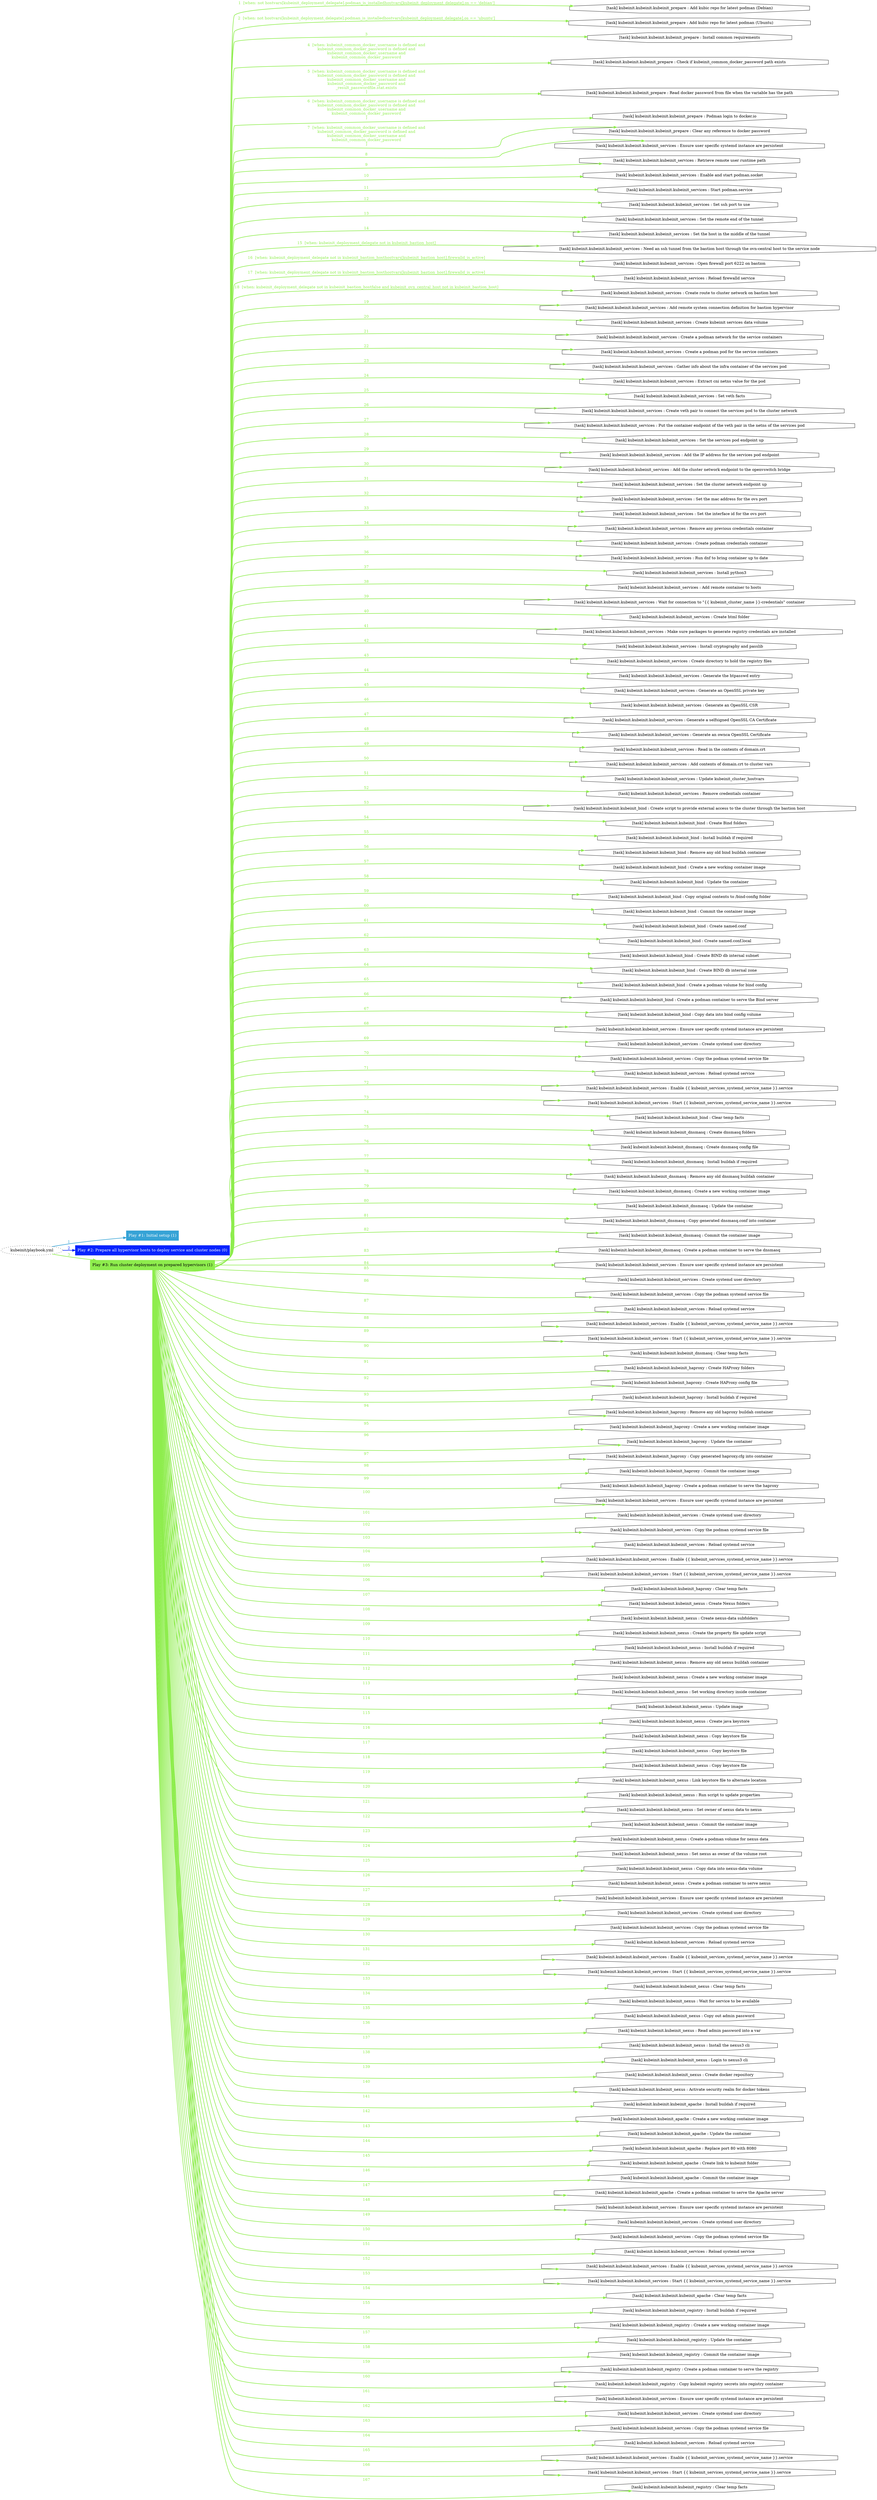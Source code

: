 digraph "kubeinit/playbook.yml "{
	graph [concentrate=true ordering=in rankdir=LR ratio=fill]
	edge [esep=5 sep=10]
	"kubeinit/playbook.yml" [id=root_node style=dotted]
	subgraph "Play #1: Initial setup (1) "{
		"Play #1: Initial setup (1)" [color="#36a3d6" fontcolor="#ffffff" id="play_69a26364-c496-4e43-b6d5-057c0dc96428" shape=box style=filled tooltip=localhost]
		"kubeinit/playbook.yml" -> "Play #1: Initial setup (1)" [label=1 color="#36a3d6" fontcolor="#36a3d6" id="edge_66f6204a-042e-451b-864c-47a6614316d6" style=bold]
	}
	subgraph "Play #2: Prepare all hypervisor hosts to deploy service and cluster nodes (0) "{
		"Play #2: Prepare all hypervisor hosts to deploy service and cluster nodes (0)" [color="#0723fe" fontcolor="#ffffff" id="play_401ad8b5-1464-4db6-8929-05b9e5ead942" shape=box style=filled tooltip=""]
		"kubeinit/playbook.yml" -> "Play #2: Prepare all hypervisor hosts to deploy service and cluster nodes (0)" [label=2 color="#0723fe" fontcolor="#0723fe" id="edge_005a3e97-0429-4ff9-9a38-a6f6fa7a61bc" style=bold]
	}
	subgraph "Play #3: Run cluster deployment on prepared hypervisors (1) "{
		"Play #3: Run cluster deployment on prepared hypervisors (1)" [color="#8eed4d" fontcolor="#000000" id="play_6a535b0e-f0a4-4b51-ac5c-ab57ae7f149c" shape=box style=filled tooltip=localhost]
		"kubeinit/playbook.yml" -> "Play #3: Run cluster deployment on prepared hypervisors (1)" [label=3 color="#8eed4d" fontcolor="#8eed4d" id="edge_78a1a73b-1253-4671-8815-150e84e78036" style=bold]
		"task_e5d19255-a8b6-481b-b056-3b2e57b64fc3" [label="[task] kubeinit.kubeinit.kubeinit_prepare : Add kubic repo for latest podman (Debian)" id="task_e5d19255-a8b6-481b-b056-3b2e57b64fc3" shape=octagon tooltip="[task] kubeinit.kubeinit.kubeinit_prepare : Add kubic repo for latest podman (Debian)"]
		"Play #3: Run cluster deployment on prepared hypervisors (1)" -> "task_e5d19255-a8b6-481b-b056-3b2e57b64fc3" [label="1  [when: not hostvars[kubeinit_deployment_delegate].podman_is_installedhostvars[kubeinit_deployment_delegate].os == 'debian']" color="#8eed4d" fontcolor="#8eed4d" id="edge_e4f8e94c-f080-4653-a18b-d529b1fe1836" style=bold]
		"task_192d7a92-3ebc-40b1-8a5f-e8d4818f058b" [label="[task] kubeinit.kubeinit.kubeinit_prepare : Add kubic repo for latest podman (Ubuntu)" id="task_192d7a92-3ebc-40b1-8a5f-e8d4818f058b" shape=octagon tooltip="[task] kubeinit.kubeinit.kubeinit_prepare : Add kubic repo for latest podman (Ubuntu)"]
		"Play #3: Run cluster deployment on prepared hypervisors (1)" -> "task_192d7a92-3ebc-40b1-8a5f-e8d4818f058b" [label="2  [when: not hostvars[kubeinit_deployment_delegate].podman_is_installedhostvars[kubeinit_deployment_delegate].os == 'ubuntu']" color="#8eed4d" fontcolor="#8eed4d" id="edge_9678721d-0fa3-4258-8fa5-465806acf656" style=bold]
		"task_f3bfd4a1-8dc4-43d9-a8c9-3eef52acd20c" [label="[task] kubeinit.kubeinit.kubeinit_prepare : Install common requirements" id="task_f3bfd4a1-8dc4-43d9-a8c9-3eef52acd20c" shape=octagon tooltip="[task] kubeinit.kubeinit.kubeinit_prepare : Install common requirements"]
		"Play #3: Run cluster deployment on prepared hypervisors (1)" -> "task_f3bfd4a1-8dc4-43d9-a8c9-3eef52acd20c" [label=3 color="#8eed4d" fontcolor="#8eed4d" id="edge_950ab6a4-3ff6-47f3-a394-37f9eee3c325" style=bold]
		"task_8287f4ff-d31e-4bee-8c2c-df46ff1af8a5" [label="[task] kubeinit.kubeinit.kubeinit_prepare : Check if kubeinit_common_docker_password path exists" id="task_8287f4ff-d31e-4bee-8c2c-df46ff1af8a5" shape=octagon tooltip="[task] kubeinit.kubeinit.kubeinit_prepare : Check if kubeinit_common_docker_password path exists"]
		"Play #3: Run cluster deployment on prepared hypervisors (1)" -> "task_8287f4ff-d31e-4bee-8c2c-df46ff1af8a5" [label="4  [when: kubeinit_common_docker_username is defined and
kubeinit_common_docker_password is defined and
kubeinit_common_docker_username and
kubeinit_common_docker_password
]" color="#8eed4d" fontcolor="#8eed4d" id="edge_0ecdd52c-889c-462a-9c65-39de255ed5d5" style=bold]
		"task_8cee651b-efb3-4831-8951-3f2d4df79720" [label="[task] kubeinit.kubeinit.kubeinit_prepare : Read docker password from file when the variable has the path" id="task_8cee651b-efb3-4831-8951-3f2d4df79720" shape=octagon tooltip="[task] kubeinit.kubeinit.kubeinit_prepare : Read docker password from file when the variable has the path"]
		"Play #3: Run cluster deployment on prepared hypervisors (1)" -> "task_8cee651b-efb3-4831-8951-3f2d4df79720" [label="5  [when: kubeinit_common_docker_username is defined and
kubeinit_common_docker_password is defined and
kubeinit_common_docker_username and
kubeinit_common_docker_password and
_result_passwordfile.stat.exists
]" color="#8eed4d" fontcolor="#8eed4d" id="edge_3361e173-e730-465d-98fe-d21fb7cbd5cd" style=bold]
		"task_bc07ef68-6055-4527-a2ba-ce80e6a1cc81" [label="[task] kubeinit.kubeinit.kubeinit_prepare : Podman login to docker.io" id="task_bc07ef68-6055-4527-a2ba-ce80e6a1cc81" shape=octagon tooltip="[task] kubeinit.kubeinit.kubeinit_prepare : Podman login to docker.io"]
		"Play #3: Run cluster deployment on prepared hypervisors (1)" -> "task_bc07ef68-6055-4527-a2ba-ce80e6a1cc81" [label="6  [when: kubeinit_common_docker_username is defined and
kubeinit_common_docker_password is defined and
kubeinit_common_docker_username and
kubeinit_common_docker_password
]" color="#8eed4d" fontcolor="#8eed4d" id="edge_7e5942ce-7ec7-4607-b6c1-c618553a3da9" style=bold]
		"task_57d22b48-cf71-4b9f-8764-2887baa9f1c9" [label="[task] kubeinit.kubeinit.kubeinit_prepare : Clear any reference to docker password" id="task_57d22b48-cf71-4b9f-8764-2887baa9f1c9" shape=octagon tooltip="[task] kubeinit.kubeinit.kubeinit_prepare : Clear any reference to docker password"]
		"Play #3: Run cluster deployment on prepared hypervisors (1)" -> "task_57d22b48-cf71-4b9f-8764-2887baa9f1c9" [label="7  [when: kubeinit_common_docker_username is defined and
kubeinit_common_docker_password is defined and
kubeinit_common_docker_username and
kubeinit_common_docker_password
]" color="#8eed4d" fontcolor="#8eed4d" id="edge_ab9d9cb7-250f-4930-b183-56845589b91c" style=bold]
		"task_8f565777-06ae-49a4-8afd-d95a67f08f16" [label="[task] kubeinit.kubeinit.kubeinit_services : Ensure user specific systemd instance are persistent" id="task_8f565777-06ae-49a4-8afd-d95a67f08f16" shape=octagon tooltip="[task] kubeinit.kubeinit.kubeinit_services : Ensure user specific systemd instance are persistent"]
		"Play #3: Run cluster deployment on prepared hypervisors (1)" -> "task_8f565777-06ae-49a4-8afd-d95a67f08f16" [label=8 color="#8eed4d" fontcolor="#8eed4d" id="edge_b87b1500-d307-41ee-a9f2-b2dd8561f3b1" style=bold]
		"task_4d1479ac-57f6-4263-980e-e04b5826598b" [label="[task] kubeinit.kubeinit.kubeinit_services : Retrieve remote user runtime path" id="task_4d1479ac-57f6-4263-980e-e04b5826598b" shape=octagon tooltip="[task] kubeinit.kubeinit.kubeinit_services : Retrieve remote user runtime path"]
		"Play #3: Run cluster deployment on prepared hypervisors (1)" -> "task_4d1479ac-57f6-4263-980e-e04b5826598b" [label=9 color="#8eed4d" fontcolor="#8eed4d" id="edge_578f8d31-d0eb-4d74-83ad-976edc112708" style=bold]
		"task_eb02c9d5-b9e3-43f8-a8b8-970f8d1ca3d4" [label="[task] kubeinit.kubeinit.kubeinit_services : Enable and start podman.socket" id="task_eb02c9d5-b9e3-43f8-a8b8-970f8d1ca3d4" shape=octagon tooltip="[task] kubeinit.kubeinit.kubeinit_services : Enable and start podman.socket"]
		"Play #3: Run cluster deployment on prepared hypervisors (1)" -> "task_eb02c9d5-b9e3-43f8-a8b8-970f8d1ca3d4" [label=10 color="#8eed4d" fontcolor="#8eed4d" id="edge_4e394ca0-9ae4-458b-af07-ca52c1cef570" style=bold]
		"task_6c76aa05-0195-4706-a25d-fce2e1ba304a" [label="[task] kubeinit.kubeinit.kubeinit_services : Start podman.service" id="task_6c76aa05-0195-4706-a25d-fce2e1ba304a" shape=octagon tooltip="[task] kubeinit.kubeinit.kubeinit_services : Start podman.service"]
		"Play #3: Run cluster deployment on prepared hypervisors (1)" -> "task_6c76aa05-0195-4706-a25d-fce2e1ba304a" [label=11 color="#8eed4d" fontcolor="#8eed4d" id="edge_42683533-a1af-4941-917c-6cebe9339350" style=bold]
		"task_94e66b45-995a-458c-83b4-0d0af25344cb" [label="[task] kubeinit.kubeinit.kubeinit_services : Set ssh port to use" id="task_94e66b45-995a-458c-83b4-0d0af25344cb" shape=octagon tooltip="[task] kubeinit.kubeinit.kubeinit_services : Set ssh port to use"]
		"Play #3: Run cluster deployment on prepared hypervisors (1)" -> "task_94e66b45-995a-458c-83b4-0d0af25344cb" [label=12 color="#8eed4d" fontcolor="#8eed4d" id="edge_8b30da95-0c76-45a6-9260-66b7109f3509" style=bold]
		"task_fa528f9c-8eac-4467-a2e1-7728decc900d" [label="[task] kubeinit.kubeinit.kubeinit_services : Set the remote end of the tunnel" id="task_fa528f9c-8eac-4467-a2e1-7728decc900d" shape=octagon tooltip="[task] kubeinit.kubeinit.kubeinit_services : Set the remote end of the tunnel"]
		"Play #3: Run cluster deployment on prepared hypervisors (1)" -> "task_fa528f9c-8eac-4467-a2e1-7728decc900d" [label=13 color="#8eed4d" fontcolor="#8eed4d" id="edge_deede7ee-f1c3-4c1d-8c5c-75b1dcf81add" style=bold]
		"task_72111ac3-778f-4456-be3d-9e48bac8adb7" [label="[task] kubeinit.kubeinit.kubeinit_services : Set the host in the middle of the tunnel" id="task_72111ac3-778f-4456-be3d-9e48bac8adb7" shape=octagon tooltip="[task] kubeinit.kubeinit.kubeinit_services : Set the host in the middle of the tunnel"]
		"Play #3: Run cluster deployment on prepared hypervisors (1)" -> "task_72111ac3-778f-4456-be3d-9e48bac8adb7" [label=14 color="#8eed4d" fontcolor="#8eed4d" id="edge_74dfe96a-ea73-4134-a696-da9680db22d4" style=bold]
		"task_d4722f2c-f46b-4050-a75b-6621161d467d" [label="[task] kubeinit.kubeinit.kubeinit_services : Need an ssh tunnel from the bastion host through the ovn-central host to the service node" id="task_d4722f2c-f46b-4050-a75b-6621161d467d" shape=octagon tooltip="[task] kubeinit.kubeinit.kubeinit_services : Need an ssh tunnel from the bastion host through the ovn-central host to the service node"]
		"Play #3: Run cluster deployment on prepared hypervisors (1)" -> "task_d4722f2c-f46b-4050-a75b-6621161d467d" [label="15  [when: kubeinit_deployment_delegate not in kubeinit_bastion_host]" color="#8eed4d" fontcolor="#8eed4d" id="edge_e20b5652-6b6c-4c3a-96d0-ce7da8b5ed23" style=bold]
		"task_76635dc8-8fd8-4a3b-8b20-b3ff86afa0b6" [label="[task] kubeinit.kubeinit.kubeinit_services : Open firewall port 6222 on bastion" id="task_76635dc8-8fd8-4a3b-8b20-b3ff86afa0b6" shape=octagon tooltip="[task] kubeinit.kubeinit.kubeinit_services : Open firewall port 6222 on bastion"]
		"Play #3: Run cluster deployment on prepared hypervisors (1)" -> "task_76635dc8-8fd8-4a3b-8b20-b3ff86afa0b6" [label="16  [when: kubeinit_deployment_delegate not in kubeinit_bastion_hosthostvars[kubeinit_bastion_host].firewalld_is_active]" color="#8eed4d" fontcolor="#8eed4d" id="edge_e5fd497e-59d1-4872-93b5-69b6d9b59925" style=bold]
		"task_18426b67-9a14-47be-b835-fc7b1e8d8d25" [label="[task] kubeinit.kubeinit.kubeinit_services : Reload firewalld service" id="task_18426b67-9a14-47be-b835-fc7b1e8d8d25" shape=octagon tooltip="[task] kubeinit.kubeinit.kubeinit_services : Reload firewalld service"]
		"Play #3: Run cluster deployment on prepared hypervisors (1)" -> "task_18426b67-9a14-47be-b835-fc7b1e8d8d25" [label="17  [when: kubeinit_deployment_delegate not in kubeinit_bastion_hosthostvars[kubeinit_bastion_host].firewalld_is_active]" color="#8eed4d" fontcolor="#8eed4d" id="edge_b1c515b7-e7c5-41c5-8bdc-51b71722caf6" style=bold]
		"task_dd8a4d68-aff6-42e0-945b-d68eae52510e" [label="[task] kubeinit.kubeinit.kubeinit_services : Create route to cluster network on bastion host" id="task_dd8a4d68-aff6-42e0-945b-d68eae52510e" shape=octagon tooltip="[task] kubeinit.kubeinit.kubeinit_services : Create route to cluster network on bastion host"]
		"Play #3: Run cluster deployment on prepared hypervisors (1)" -> "task_dd8a4d68-aff6-42e0-945b-d68eae52510e" [label="18  [when: kubeinit_deployment_delegate not in kubeinit_bastion_hostfalse and kubeinit_ovn_central_host not in kubeinit_bastion_host]" color="#8eed4d" fontcolor="#8eed4d" id="edge_cbc92251-ac47-4ff8-b5ce-29b8fbc5b0fe" style=bold]
		"task_11d8f240-3924-4168-8799-e5c957da3b5f" [label="[task] kubeinit.kubeinit.kubeinit_services : Add remote system connection definition for bastion hypervisor" id="task_11d8f240-3924-4168-8799-e5c957da3b5f" shape=octagon tooltip="[task] kubeinit.kubeinit.kubeinit_services : Add remote system connection definition for bastion hypervisor"]
		"Play #3: Run cluster deployment on prepared hypervisors (1)" -> "task_11d8f240-3924-4168-8799-e5c957da3b5f" [label=19 color="#8eed4d" fontcolor="#8eed4d" id="edge_e5c2e64a-46d8-4237-898d-9fa2aa701730" style=bold]
		"task_f3cd0fbc-40c9-4a2a-8d32-ed0a88e64689" [label="[task] kubeinit.kubeinit.kubeinit_services : Create kubeinit services data volume" id="task_f3cd0fbc-40c9-4a2a-8d32-ed0a88e64689" shape=octagon tooltip="[task] kubeinit.kubeinit.kubeinit_services : Create kubeinit services data volume"]
		"Play #3: Run cluster deployment on prepared hypervisors (1)" -> "task_f3cd0fbc-40c9-4a2a-8d32-ed0a88e64689" [label=20 color="#8eed4d" fontcolor="#8eed4d" id="edge_02ace13f-d7da-4730-8eda-679f00e6b7bc" style=bold]
		"task_f6fea0c3-7d11-488c-8205-05ad0f600043" [label="[task] kubeinit.kubeinit.kubeinit_services : Create a podman network for the service containers" id="task_f6fea0c3-7d11-488c-8205-05ad0f600043" shape=octagon tooltip="[task] kubeinit.kubeinit.kubeinit_services : Create a podman network for the service containers"]
		"Play #3: Run cluster deployment on prepared hypervisors (1)" -> "task_f6fea0c3-7d11-488c-8205-05ad0f600043" [label=21 color="#8eed4d" fontcolor="#8eed4d" id="edge_832d4f2e-41e5-418d-b296-5cfbd1d91c2f" style=bold]
		"task_3f8120dd-9d38-4db7-a4ea-42df5f8062eb" [label="[task] kubeinit.kubeinit.kubeinit_services : Create a podman pod for the service containers" id="task_3f8120dd-9d38-4db7-a4ea-42df5f8062eb" shape=octagon tooltip="[task] kubeinit.kubeinit.kubeinit_services : Create a podman pod for the service containers"]
		"Play #3: Run cluster deployment on prepared hypervisors (1)" -> "task_3f8120dd-9d38-4db7-a4ea-42df5f8062eb" [label=22 color="#8eed4d" fontcolor="#8eed4d" id="edge_85e05aa6-a428-42a7-aff9-d3531b3564de" style=bold]
		"task_0dbb7977-2f2e-4052-9cd9-fef61e1494f5" [label="[task] kubeinit.kubeinit.kubeinit_services : Gather info about the infra container of the services pod" id="task_0dbb7977-2f2e-4052-9cd9-fef61e1494f5" shape=octagon tooltip="[task] kubeinit.kubeinit.kubeinit_services : Gather info about the infra container of the services pod"]
		"Play #3: Run cluster deployment on prepared hypervisors (1)" -> "task_0dbb7977-2f2e-4052-9cd9-fef61e1494f5" [label=23 color="#8eed4d" fontcolor="#8eed4d" id="edge_3496f719-7063-4905-9971-9a0e0d62d906" style=bold]
		"task_468d4c67-1b78-4ce3-a728-6036d7f082df" [label="[task] kubeinit.kubeinit.kubeinit_services : Extract cni netns value for the pod" id="task_468d4c67-1b78-4ce3-a728-6036d7f082df" shape=octagon tooltip="[task] kubeinit.kubeinit.kubeinit_services : Extract cni netns value for the pod"]
		"Play #3: Run cluster deployment on prepared hypervisors (1)" -> "task_468d4c67-1b78-4ce3-a728-6036d7f082df" [label=24 color="#8eed4d" fontcolor="#8eed4d" id="edge_c63ac397-92ee-4bdd-80f7-2529a448d923" style=bold]
		"task_ef98952d-1927-4f8e-a0ba-c0df2bc12925" [label="[task] kubeinit.kubeinit.kubeinit_services : Set veth facts" id="task_ef98952d-1927-4f8e-a0ba-c0df2bc12925" shape=octagon tooltip="[task] kubeinit.kubeinit.kubeinit_services : Set veth facts"]
		"Play #3: Run cluster deployment on prepared hypervisors (1)" -> "task_ef98952d-1927-4f8e-a0ba-c0df2bc12925" [label=25 color="#8eed4d" fontcolor="#8eed4d" id="edge_0244128f-8a2a-435c-83ae-b9b9fe923c19" style=bold]
		"task_31f58a25-8459-46bd-8937-41bdb97c3291" [label="[task] kubeinit.kubeinit.kubeinit_services : Create veth pair to connect the services pod to the cluster network" id="task_31f58a25-8459-46bd-8937-41bdb97c3291" shape=octagon tooltip="[task] kubeinit.kubeinit.kubeinit_services : Create veth pair to connect the services pod to the cluster network"]
		"Play #3: Run cluster deployment on prepared hypervisors (1)" -> "task_31f58a25-8459-46bd-8937-41bdb97c3291" [label=26 color="#8eed4d" fontcolor="#8eed4d" id="edge_a7737b9b-a9c4-4b96-ad76-e2041779a096" style=bold]
		"task_5140b98b-feda-4e44-8e79-691a4ec33c13" [label="[task] kubeinit.kubeinit.kubeinit_services : Put the container endpoint of the veth pair in the netns of the services pod" id="task_5140b98b-feda-4e44-8e79-691a4ec33c13" shape=octagon tooltip="[task] kubeinit.kubeinit.kubeinit_services : Put the container endpoint of the veth pair in the netns of the services pod"]
		"Play #3: Run cluster deployment on prepared hypervisors (1)" -> "task_5140b98b-feda-4e44-8e79-691a4ec33c13" [label=27 color="#8eed4d" fontcolor="#8eed4d" id="edge_1aaf4b38-416b-4dc4-b276-9141a1c59208" style=bold]
		"task_eba259ec-b45f-484c-91a2-309018d141bb" [label="[task] kubeinit.kubeinit.kubeinit_services : Set the services pod endpoint up" id="task_eba259ec-b45f-484c-91a2-309018d141bb" shape=octagon tooltip="[task] kubeinit.kubeinit.kubeinit_services : Set the services pod endpoint up"]
		"Play #3: Run cluster deployment on prepared hypervisors (1)" -> "task_eba259ec-b45f-484c-91a2-309018d141bb" [label=28 color="#8eed4d" fontcolor="#8eed4d" id="edge_359d9527-29c8-49dd-b3e8-48faad89a7f7" style=bold]
		"task_3ff3afd3-6983-49d7-a687-5f810146523b" [label="[task] kubeinit.kubeinit.kubeinit_services : Add the IP address for the services pod endpoint" id="task_3ff3afd3-6983-49d7-a687-5f810146523b" shape=octagon tooltip="[task] kubeinit.kubeinit.kubeinit_services : Add the IP address for the services pod endpoint"]
		"Play #3: Run cluster deployment on prepared hypervisors (1)" -> "task_3ff3afd3-6983-49d7-a687-5f810146523b" [label=29 color="#8eed4d" fontcolor="#8eed4d" id="edge_3696d6bf-96c4-478e-934c-717b7d7a2b47" style=bold]
		"task_b7e859f9-0094-4f8f-b8cb-a0bd438e2051" [label="[task] kubeinit.kubeinit.kubeinit_services : Add the cluster network endpoint to the openvswitch bridge" id="task_b7e859f9-0094-4f8f-b8cb-a0bd438e2051" shape=octagon tooltip="[task] kubeinit.kubeinit.kubeinit_services : Add the cluster network endpoint to the openvswitch bridge"]
		"Play #3: Run cluster deployment on prepared hypervisors (1)" -> "task_b7e859f9-0094-4f8f-b8cb-a0bd438e2051" [label=30 color="#8eed4d" fontcolor="#8eed4d" id="edge_9d772a83-42b9-4596-a7c4-c3858da7552c" style=bold]
		"task_d7735c2f-3bb2-4d46-9b24-8f679982476d" [label="[task] kubeinit.kubeinit.kubeinit_services : Set the cluster network endpoint up" id="task_d7735c2f-3bb2-4d46-9b24-8f679982476d" shape=octagon tooltip="[task] kubeinit.kubeinit.kubeinit_services : Set the cluster network endpoint up"]
		"Play #3: Run cluster deployment on prepared hypervisors (1)" -> "task_d7735c2f-3bb2-4d46-9b24-8f679982476d" [label=31 color="#8eed4d" fontcolor="#8eed4d" id="edge_9007fbb3-f532-4f7c-a065-15718529638f" style=bold]
		"task_48b16bda-f232-4b25-bef4-c6795cf169b5" [label="[task] kubeinit.kubeinit.kubeinit_services : Set the mac address for the ovs port" id="task_48b16bda-f232-4b25-bef4-c6795cf169b5" shape=octagon tooltip="[task] kubeinit.kubeinit.kubeinit_services : Set the mac address for the ovs port"]
		"Play #3: Run cluster deployment on prepared hypervisors (1)" -> "task_48b16bda-f232-4b25-bef4-c6795cf169b5" [label=32 color="#8eed4d" fontcolor="#8eed4d" id="edge_e60a84ff-b628-4387-ae9f-f32dbae92407" style=bold]
		"task_2800edf7-4ad5-4f08-a7be-b194c3c47bdb" [label="[task] kubeinit.kubeinit.kubeinit_services : Set the interface id for the ovs port" id="task_2800edf7-4ad5-4f08-a7be-b194c3c47bdb" shape=octagon tooltip="[task] kubeinit.kubeinit.kubeinit_services : Set the interface id for the ovs port"]
		"Play #3: Run cluster deployment on prepared hypervisors (1)" -> "task_2800edf7-4ad5-4f08-a7be-b194c3c47bdb" [label=33 color="#8eed4d" fontcolor="#8eed4d" id="edge_5f41130b-d979-41bd-870e-de95906464a5" style=bold]
		"task_eaa343ab-cf83-4895-8d8b-cd3d52d17852" [label="[task] kubeinit.kubeinit.kubeinit_services : Remove any previous credentials container" id="task_eaa343ab-cf83-4895-8d8b-cd3d52d17852" shape=octagon tooltip="[task] kubeinit.kubeinit.kubeinit_services : Remove any previous credentials container"]
		"Play #3: Run cluster deployment on prepared hypervisors (1)" -> "task_eaa343ab-cf83-4895-8d8b-cd3d52d17852" [label=34 color="#8eed4d" fontcolor="#8eed4d" id="edge_24243cb5-ae35-4c5d-8d4b-16e929b38d3a" style=bold]
		"task_466e680a-5f5e-4a1f-9912-a7ad323b3964" [label="[task] kubeinit.kubeinit.kubeinit_services : Create podman credentials container" id="task_466e680a-5f5e-4a1f-9912-a7ad323b3964" shape=octagon tooltip="[task] kubeinit.kubeinit.kubeinit_services : Create podman credentials container"]
		"Play #3: Run cluster deployment on prepared hypervisors (1)" -> "task_466e680a-5f5e-4a1f-9912-a7ad323b3964" [label=35 color="#8eed4d" fontcolor="#8eed4d" id="edge_078dd8f9-6d50-478d-b583-c70d914ebf93" style=bold]
		"task_b6785f01-4614-49c5-962f-e0acefe2038a" [label="[task] kubeinit.kubeinit.kubeinit_services : Run dnf to bring container up to date" id="task_b6785f01-4614-49c5-962f-e0acefe2038a" shape=octagon tooltip="[task] kubeinit.kubeinit.kubeinit_services : Run dnf to bring container up to date"]
		"Play #3: Run cluster deployment on prepared hypervisors (1)" -> "task_b6785f01-4614-49c5-962f-e0acefe2038a" [label=36 color="#8eed4d" fontcolor="#8eed4d" id="edge_b6387c5b-1b6c-4874-bbf6-58078b908ffa" style=bold]
		"task_09144fc6-d6ad-48ea-9afa-77a642840bbf" [label="[task] kubeinit.kubeinit.kubeinit_services : Install python3" id="task_09144fc6-d6ad-48ea-9afa-77a642840bbf" shape=octagon tooltip="[task] kubeinit.kubeinit.kubeinit_services : Install python3"]
		"Play #3: Run cluster deployment on prepared hypervisors (1)" -> "task_09144fc6-d6ad-48ea-9afa-77a642840bbf" [label=37 color="#8eed4d" fontcolor="#8eed4d" id="edge_fef9354d-e351-4751-a1a2-f9e7a6c4609b" style=bold]
		"task_43291074-4bd0-410a-9dea-53cef202ea5d" [label="[task] kubeinit.kubeinit.kubeinit_services : Add remote container to hosts" id="task_43291074-4bd0-410a-9dea-53cef202ea5d" shape=octagon tooltip="[task] kubeinit.kubeinit.kubeinit_services : Add remote container to hosts"]
		"Play #3: Run cluster deployment on prepared hypervisors (1)" -> "task_43291074-4bd0-410a-9dea-53cef202ea5d" [label=38 color="#8eed4d" fontcolor="#8eed4d" id="edge_73267fd6-e8bf-4c37-9734-4052e079c2e0" style=bold]
		"task_e5b3e1de-44c8-49dc-8982-5a7624d1781e" [label="[task] kubeinit.kubeinit.kubeinit_services : Wait for connection to &#34;{{ kubeinit_cluster_name }}-credentials&#34; container" id="task_e5b3e1de-44c8-49dc-8982-5a7624d1781e" shape=octagon tooltip="[task] kubeinit.kubeinit.kubeinit_services : Wait for connection to &#34;{{ kubeinit_cluster_name }}-credentials&#34; container"]
		"Play #3: Run cluster deployment on prepared hypervisors (1)" -> "task_e5b3e1de-44c8-49dc-8982-5a7624d1781e" [label=39 color="#8eed4d" fontcolor="#8eed4d" id="edge_0c35532f-5893-4ea3-9a40-caa52cc3432c" style=bold]
		"task_7fd18ccf-e6f7-4801-96b3-de5b855480a5" [label="[task] kubeinit.kubeinit.kubeinit_services : Create html folder" id="task_7fd18ccf-e6f7-4801-96b3-de5b855480a5" shape=octagon tooltip="[task] kubeinit.kubeinit.kubeinit_services : Create html folder"]
		"Play #3: Run cluster deployment on prepared hypervisors (1)" -> "task_7fd18ccf-e6f7-4801-96b3-de5b855480a5" [label=40 color="#8eed4d" fontcolor="#8eed4d" id="edge_3da5721e-a90c-4ca7-81a3-14c0422fe285" style=bold]
		"task_de55b618-13bf-4d6f-80d0-d8fc5efdf3ee" [label="[task] kubeinit.kubeinit.kubeinit_services : Make sure packages to generate registry credentials are installed" id="task_de55b618-13bf-4d6f-80d0-d8fc5efdf3ee" shape=octagon tooltip="[task] kubeinit.kubeinit.kubeinit_services : Make sure packages to generate registry credentials are installed"]
		"Play #3: Run cluster deployment on prepared hypervisors (1)" -> "task_de55b618-13bf-4d6f-80d0-d8fc5efdf3ee" [label=41 color="#8eed4d" fontcolor="#8eed4d" id="edge_54f94c70-0513-4ec2-9a94-48339763ec46" style=bold]
		"task_8a8bfcf6-0c42-4abe-8cb1-49ed11c91238" [label="[task] kubeinit.kubeinit.kubeinit_services : Install cryptography and passlib" id="task_8a8bfcf6-0c42-4abe-8cb1-49ed11c91238" shape=octagon tooltip="[task] kubeinit.kubeinit.kubeinit_services : Install cryptography and passlib"]
		"Play #3: Run cluster deployment on prepared hypervisors (1)" -> "task_8a8bfcf6-0c42-4abe-8cb1-49ed11c91238" [label=42 color="#8eed4d" fontcolor="#8eed4d" id="edge_8e5df328-0237-4650-bec2-e0ff72beedce" style=bold]
		"task_2a54595c-b8c8-4802-b5be-7b2ebfad7b4a" [label="[task] kubeinit.kubeinit.kubeinit_services : Create directory to hold the registry files" id="task_2a54595c-b8c8-4802-b5be-7b2ebfad7b4a" shape=octagon tooltip="[task] kubeinit.kubeinit.kubeinit_services : Create directory to hold the registry files"]
		"Play #3: Run cluster deployment on prepared hypervisors (1)" -> "task_2a54595c-b8c8-4802-b5be-7b2ebfad7b4a" [label=43 color="#8eed4d" fontcolor="#8eed4d" id="edge_6a4ccadc-e25d-4b41-9084-cedc3c52e5b9" style=bold]
		"task_53fa715f-3e27-4bf4-b8d1-8aa1f5de61aa" [label="[task] kubeinit.kubeinit.kubeinit_services : Generate the htpasswd entry" id="task_53fa715f-3e27-4bf4-b8d1-8aa1f5de61aa" shape=octagon tooltip="[task] kubeinit.kubeinit.kubeinit_services : Generate the htpasswd entry"]
		"Play #3: Run cluster deployment on prepared hypervisors (1)" -> "task_53fa715f-3e27-4bf4-b8d1-8aa1f5de61aa" [label=44 color="#8eed4d" fontcolor="#8eed4d" id="edge_a3d01e89-a196-4041-a13d-74d937b23551" style=bold]
		"task_0bd3d5c2-2556-4e08-8baf-b75550ab0f8b" [label="[task] kubeinit.kubeinit.kubeinit_services : Generate an OpenSSL private key" id="task_0bd3d5c2-2556-4e08-8baf-b75550ab0f8b" shape=octagon tooltip="[task] kubeinit.kubeinit.kubeinit_services : Generate an OpenSSL private key"]
		"Play #3: Run cluster deployment on prepared hypervisors (1)" -> "task_0bd3d5c2-2556-4e08-8baf-b75550ab0f8b" [label=45 color="#8eed4d" fontcolor="#8eed4d" id="edge_8c1aaf4f-27b6-428c-9e4c-1cc1ac8b4c40" style=bold]
		"task_ffa04b4d-66e5-4cc0-a4d5-90c1cb292cd1" [label="[task] kubeinit.kubeinit.kubeinit_services : Generate an OpenSSL CSR" id="task_ffa04b4d-66e5-4cc0-a4d5-90c1cb292cd1" shape=octagon tooltip="[task] kubeinit.kubeinit.kubeinit_services : Generate an OpenSSL CSR"]
		"Play #3: Run cluster deployment on prepared hypervisors (1)" -> "task_ffa04b4d-66e5-4cc0-a4d5-90c1cb292cd1" [label=46 color="#8eed4d" fontcolor="#8eed4d" id="edge_f7d06f33-f4b1-47e5-8017-875602e75c04" style=bold]
		"task_bbc27e5f-f57b-4702-a3c2-a86cee24447f" [label="[task] kubeinit.kubeinit.kubeinit_services : Generate a selfsigned OpenSSL CA Certificate" id="task_bbc27e5f-f57b-4702-a3c2-a86cee24447f" shape=octagon tooltip="[task] kubeinit.kubeinit.kubeinit_services : Generate a selfsigned OpenSSL CA Certificate"]
		"Play #3: Run cluster deployment on prepared hypervisors (1)" -> "task_bbc27e5f-f57b-4702-a3c2-a86cee24447f" [label=47 color="#8eed4d" fontcolor="#8eed4d" id="edge_9d0a9829-f3a5-40a7-b6b7-15a7f7060110" style=bold]
		"task_b0975ca2-23a4-4e47-9f55-45c3bde50008" [label="[task] kubeinit.kubeinit.kubeinit_services : Generate an ownca OpenSSL Certificate" id="task_b0975ca2-23a4-4e47-9f55-45c3bde50008" shape=octagon tooltip="[task] kubeinit.kubeinit.kubeinit_services : Generate an ownca OpenSSL Certificate"]
		"Play #3: Run cluster deployment on prepared hypervisors (1)" -> "task_b0975ca2-23a4-4e47-9f55-45c3bde50008" [label=48 color="#8eed4d" fontcolor="#8eed4d" id="edge_b914c108-356d-491e-b68c-49eeedb37f07" style=bold]
		"task_ba0a7689-8a9b-4fa8-b340-1e93efbb6e41" [label="[task] kubeinit.kubeinit.kubeinit_services : Read in the contents of domain.crt" id="task_ba0a7689-8a9b-4fa8-b340-1e93efbb6e41" shape=octagon tooltip="[task] kubeinit.kubeinit.kubeinit_services : Read in the contents of domain.crt"]
		"Play #3: Run cluster deployment on prepared hypervisors (1)" -> "task_ba0a7689-8a9b-4fa8-b340-1e93efbb6e41" [label=49 color="#8eed4d" fontcolor="#8eed4d" id="edge_533a2851-aa1e-4995-a395-5386ef98edd8" style=bold]
		"task_bc80bf14-c81f-4ae0-8ac9-9793302b0b1c" [label="[task] kubeinit.kubeinit.kubeinit_services : Add contents of domain.crt to cluster vars" id="task_bc80bf14-c81f-4ae0-8ac9-9793302b0b1c" shape=octagon tooltip="[task] kubeinit.kubeinit.kubeinit_services : Add contents of domain.crt to cluster vars"]
		"Play #3: Run cluster deployment on prepared hypervisors (1)" -> "task_bc80bf14-c81f-4ae0-8ac9-9793302b0b1c" [label=50 color="#8eed4d" fontcolor="#8eed4d" id="edge_a9a163cc-2560-44a1-a640-fdec3031ddef" style=bold]
		"task_ec2560da-15cc-462d-8f82-346e40346b9e" [label="[task] kubeinit.kubeinit.kubeinit_services : Update kubeinit_cluster_hostvars" id="task_ec2560da-15cc-462d-8f82-346e40346b9e" shape=octagon tooltip="[task] kubeinit.kubeinit.kubeinit_services : Update kubeinit_cluster_hostvars"]
		"Play #3: Run cluster deployment on prepared hypervisors (1)" -> "task_ec2560da-15cc-462d-8f82-346e40346b9e" [label=51 color="#8eed4d" fontcolor="#8eed4d" id="edge_25e904c9-27fa-427d-93cc-3f1152e58649" style=bold]
		"task_ac94f769-5f7c-43a3-858b-ef8f4208e940" [label="[task] kubeinit.kubeinit.kubeinit_services : Remove credentials container" id="task_ac94f769-5f7c-43a3-858b-ef8f4208e940" shape=octagon tooltip="[task] kubeinit.kubeinit.kubeinit_services : Remove credentials container"]
		"Play #3: Run cluster deployment on prepared hypervisors (1)" -> "task_ac94f769-5f7c-43a3-858b-ef8f4208e940" [label=52 color="#8eed4d" fontcolor="#8eed4d" id="edge_6c5c1c36-c6b9-4463-9666-3f744b2678b0" style=bold]
		"task_863cb054-cc90-4aca-9475-d2c2c5c918d9" [label="[task] kubeinit.kubeinit.kubeinit_bind : Create script to provide external access to the cluster through the bastion host" id="task_863cb054-cc90-4aca-9475-d2c2c5c918d9" shape=octagon tooltip="[task] kubeinit.kubeinit.kubeinit_bind : Create script to provide external access to the cluster through the bastion host"]
		"Play #3: Run cluster deployment on prepared hypervisors (1)" -> "task_863cb054-cc90-4aca-9475-d2c2c5c918d9" [label=53 color="#8eed4d" fontcolor="#8eed4d" id="edge_651a345a-1761-4cfd-af28-62274cd96900" style=bold]
		"task_2605a1ba-2a45-4466-80dd-be183397fc60" [label="[task] kubeinit.kubeinit.kubeinit_bind : Create Bind folders" id="task_2605a1ba-2a45-4466-80dd-be183397fc60" shape=octagon tooltip="[task] kubeinit.kubeinit.kubeinit_bind : Create Bind folders"]
		"Play #3: Run cluster deployment on prepared hypervisors (1)" -> "task_2605a1ba-2a45-4466-80dd-be183397fc60" [label=54 color="#8eed4d" fontcolor="#8eed4d" id="edge_d7d36247-df24-45df-9c36-8478c63b534b" style=bold]
		"task_e84159f8-8bfa-47fc-8554-a9e17eb9e73f" [label="[task] kubeinit.kubeinit.kubeinit_bind : Install buildah if required" id="task_e84159f8-8bfa-47fc-8554-a9e17eb9e73f" shape=octagon tooltip="[task] kubeinit.kubeinit.kubeinit_bind : Install buildah if required"]
		"Play #3: Run cluster deployment on prepared hypervisors (1)" -> "task_e84159f8-8bfa-47fc-8554-a9e17eb9e73f" [label=55 color="#8eed4d" fontcolor="#8eed4d" id="edge_7d82f473-1833-40e6-bbc7-348ba4e05ff0" style=bold]
		"task_d4a735a5-55ae-4b08-b7b4-c5d0c17031bd" [label="[task] kubeinit.kubeinit.kubeinit_bind : Remove any old bind buildah container" id="task_d4a735a5-55ae-4b08-b7b4-c5d0c17031bd" shape=octagon tooltip="[task] kubeinit.kubeinit.kubeinit_bind : Remove any old bind buildah container"]
		"Play #3: Run cluster deployment on prepared hypervisors (1)" -> "task_d4a735a5-55ae-4b08-b7b4-c5d0c17031bd" [label=56 color="#8eed4d" fontcolor="#8eed4d" id="edge_0530de21-1a0b-43ab-896c-e892b8ea0195" style=bold]
		"task_ce3fc8d0-0264-4999-8639-6c4f3ceec770" [label="[task] kubeinit.kubeinit.kubeinit_bind : Create a new working container image" id="task_ce3fc8d0-0264-4999-8639-6c4f3ceec770" shape=octagon tooltip="[task] kubeinit.kubeinit.kubeinit_bind : Create a new working container image"]
		"Play #3: Run cluster deployment on prepared hypervisors (1)" -> "task_ce3fc8d0-0264-4999-8639-6c4f3ceec770" [label=57 color="#8eed4d" fontcolor="#8eed4d" id="edge_b5618893-c869-4759-936d-6416ec32f44d" style=bold]
		"task_303000f9-3b2c-4634-98c3-1be7fa14299c" [label="[task] kubeinit.kubeinit.kubeinit_bind : Update the container" id="task_303000f9-3b2c-4634-98c3-1be7fa14299c" shape=octagon tooltip="[task] kubeinit.kubeinit.kubeinit_bind : Update the container"]
		"Play #3: Run cluster deployment on prepared hypervisors (1)" -> "task_303000f9-3b2c-4634-98c3-1be7fa14299c" [label=58 color="#8eed4d" fontcolor="#8eed4d" id="edge_10920afe-30e1-44c5-bd07-34c3df8dfbf4" style=bold]
		"task_2d06e0d2-6b72-4517-88e4-e0756c7fc6a3" [label="[task] kubeinit.kubeinit.kubeinit_bind : Copy original contents to /bind-config folder" id="task_2d06e0d2-6b72-4517-88e4-e0756c7fc6a3" shape=octagon tooltip="[task] kubeinit.kubeinit.kubeinit_bind : Copy original contents to /bind-config folder"]
		"Play #3: Run cluster deployment on prepared hypervisors (1)" -> "task_2d06e0d2-6b72-4517-88e4-e0756c7fc6a3" [label=59 color="#8eed4d" fontcolor="#8eed4d" id="edge_d40ce8ee-a080-4851-833b-677dd6e6bea1" style=bold]
		"task_cecd08db-20a1-467d-a87b-fc4b4d9f858d" [label="[task] kubeinit.kubeinit.kubeinit_bind : Commit the container image" id="task_cecd08db-20a1-467d-a87b-fc4b4d9f858d" shape=octagon tooltip="[task] kubeinit.kubeinit.kubeinit_bind : Commit the container image"]
		"Play #3: Run cluster deployment on prepared hypervisors (1)" -> "task_cecd08db-20a1-467d-a87b-fc4b4d9f858d" [label=60 color="#8eed4d" fontcolor="#8eed4d" id="edge_19b5d99f-336b-4990-a5cb-4ae279b7c155" style=bold]
		"task_91887e5f-be06-4577-9aa0-a77d3adc0a1e" [label="[task] kubeinit.kubeinit.kubeinit_bind : Create named.conf" id="task_91887e5f-be06-4577-9aa0-a77d3adc0a1e" shape=octagon tooltip="[task] kubeinit.kubeinit.kubeinit_bind : Create named.conf"]
		"Play #3: Run cluster deployment on prepared hypervisors (1)" -> "task_91887e5f-be06-4577-9aa0-a77d3adc0a1e" [label=61 color="#8eed4d" fontcolor="#8eed4d" id="edge_7271411c-8e15-4f24-882c-7c2fb6805378" style=bold]
		"task_cba1e7c4-1e94-43f8-9d5f-ac7558de50fa" [label="[task] kubeinit.kubeinit.kubeinit_bind : Create named.conf.local" id="task_cba1e7c4-1e94-43f8-9d5f-ac7558de50fa" shape=octagon tooltip="[task] kubeinit.kubeinit.kubeinit_bind : Create named.conf.local"]
		"Play #3: Run cluster deployment on prepared hypervisors (1)" -> "task_cba1e7c4-1e94-43f8-9d5f-ac7558de50fa" [label=62 color="#8eed4d" fontcolor="#8eed4d" id="edge_463541ff-f87d-4489-9734-c8f290c51619" style=bold]
		"task_3378705f-9c2e-4717-88fc-19d973ab72e0" [label="[task] kubeinit.kubeinit.kubeinit_bind : Create BIND db internal subnet" id="task_3378705f-9c2e-4717-88fc-19d973ab72e0" shape=octagon tooltip="[task] kubeinit.kubeinit.kubeinit_bind : Create BIND db internal subnet"]
		"Play #3: Run cluster deployment on prepared hypervisors (1)" -> "task_3378705f-9c2e-4717-88fc-19d973ab72e0" [label=63 color="#8eed4d" fontcolor="#8eed4d" id="edge_290e5c98-7b0e-47de-9bdb-023240b1cb1f" style=bold]
		"task_a0c352bf-2fae-485e-b214-343d6971f9e0" [label="[task] kubeinit.kubeinit.kubeinit_bind : Create BIND db internal zone" id="task_a0c352bf-2fae-485e-b214-343d6971f9e0" shape=octagon tooltip="[task] kubeinit.kubeinit.kubeinit_bind : Create BIND db internal zone"]
		"Play #3: Run cluster deployment on prepared hypervisors (1)" -> "task_a0c352bf-2fae-485e-b214-343d6971f9e0" [label=64 color="#8eed4d" fontcolor="#8eed4d" id="edge_c343cfa3-f66c-4dc5-835c-534c66879f29" style=bold]
		"task_1dfcfcce-94f0-4d67-8d81-f39f2aabbbaa" [label="[task] kubeinit.kubeinit.kubeinit_bind : Create a podman volume for bind config" id="task_1dfcfcce-94f0-4d67-8d81-f39f2aabbbaa" shape=octagon tooltip="[task] kubeinit.kubeinit.kubeinit_bind : Create a podman volume for bind config"]
		"Play #3: Run cluster deployment on prepared hypervisors (1)" -> "task_1dfcfcce-94f0-4d67-8d81-f39f2aabbbaa" [label=65 color="#8eed4d" fontcolor="#8eed4d" id="edge_331342cf-2f21-4764-90f8-3a02aec78eda" style=bold]
		"task_ef49ffd6-91c9-444c-9422-ea11257a6da8" [label="[task] kubeinit.kubeinit.kubeinit_bind : Create a podman container to serve the Bind server" id="task_ef49ffd6-91c9-444c-9422-ea11257a6da8" shape=octagon tooltip="[task] kubeinit.kubeinit.kubeinit_bind : Create a podman container to serve the Bind server"]
		"Play #3: Run cluster deployment on prepared hypervisors (1)" -> "task_ef49ffd6-91c9-444c-9422-ea11257a6da8" [label=66 color="#8eed4d" fontcolor="#8eed4d" id="edge_f94e283a-e392-4417-bcb0-0c401a1538b5" style=bold]
		"task_64915603-86c5-4dea-87f3-fb6fbf58f19a" [label="[task] kubeinit.kubeinit.kubeinit_bind : Copy data into bind config volume" id="task_64915603-86c5-4dea-87f3-fb6fbf58f19a" shape=octagon tooltip="[task] kubeinit.kubeinit.kubeinit_bind : Copy data into bind config volume"]
		"Play #3: Run cluster deployment on prepared hypervisors (1)" -> "task_64915603-86c5-4dea-87f3-fb6fbf58f19a" [label=67 color="#8eed4d" fontcolor="#8eed4d" id="edge_bd6d9de3-f6d0-4aff-b3f7-49bf02540d48" style=bold]
		"task_6ffd22c9-99c1-444f-9b31-e3cdbc4dd8a7" [label="[task] kubeinit.kubeinit.kubeinit_services : Ensure user specific systemd instance are persistent" id="task_6ffd22c9-99c1-444f-9b31-e3cdbc4dd8a7" shape=octagon tooltip="[task] kubeinit.kubeinit.kubeinit_services : Ensure user specific systemd instance are persistent"]
		"Play #3: Run cluster deployment on prepared hypervisors (1)" -> "task_6ffd22c9-99c1-444f-9b31-e3cdbc4dd8a7" [label=68 color="#8eed4d" fontcolor="#8eed4d" id="edge_683f8566-fc3e-453c-899b-c2657aa1eb65" style=bold]
		"task_e33ad3a9-691f-4314-8f4f-f06289f14bc5" [label="[task] kubeinit.kubeinit.kubeinit_services : Create systemd user directory" id="task_e33ad3a9-691f-4314-8f4f-f06289f14bc5" shape=octagon tooltip="[task] kubeinit.kubeinit.kubeinit_services : Create systemd user directory"]
		"Play #3: Run cluster deployment on prepared hypervisors (1)" -> "task_e33ad3a9-691f-4314-8f4f-f06289f14bc5" [label=69 color="#8eed4d" fontcolor="#8eed4d" id="edge_f4aba153-6505-4586-bb0d-9f86f0dfa3ce" style=bold]
		"task_25a8ab5a-3190-4344-af9d-3288c349a1b2" [label="[task] kubeinit.kubeinit.kubeinit_services : Copy the podman systemd service file" id="task_25a8ab5a-3190-4344-af9d-3288c349a1b2" shape=octagon tooltip="[task] kubeinit.kubeinit.kubeinit_services : Copy the podman systemd service file"]
		"Play #3: Run cluster deployment on prepared hypervisors (1)" -> "task_25a8ab5a-3190-4344-af9d-3288c349a1b2" [label=70 color="#8eed4d" fontcolor="#8eed4d" id="edge_ea8ac3ca-f695-4f9c-a5bb-fd5e921dde59" style=bold]
		"task_0ff9493e-494a-4ef7-b5db-5510f739eb98" [label="[task] kubeinit.kubeinit.kubeinit_services : Reload systemd service" id="task_0ff9493e-494a-4ef7-b5db-5510f739eb98" shape=octagon tooltip="[task] kubeinit.kubeinit.kubeinit_services : Reload systemd service"]
		"Play #3: Run cluster deployment on prepared hypervisors (1)" -> "task_0ff9493e-494a-4ef7-b5db-5510f739eb98" [label=71 color="#8eed4d" fontcolor="#8eed4d" id="edge_2ecb6396-39f2-4925-8748-cc77624c4c88" style=bold]
		"task_0e13803c-58b7-438c-bf3c-cab933bab821" [label="[task] kubeinit.kubeinit.kubeinit_services : Enable {{ kubeinit_services_systemd_service_name }}.service" id="task_0e13803c-58b7-438c-bf3c-cab933bab821" shape=octagon tooltip="[task] kubeinit.kubeinit.kubeinit_services : Enable {{ kubeinit_services_systemd_service_name }}.service"]
		"Play #3: Run cluster deployment on prepared hypervisors (1)" -> "task_0e13803c-58b7-438c-bf3c-cab933bab821" [label=72 color="#8eed4d" fontcolor="#8eed4d" id="edge_6840e0fc-99d2-4f5e-a664-9b24e3ba5fc6" style=bold]
		"task_d720015c-643f-4412-9867-d8915c8ef2db" [label="[task] kubeinit.kubeinit.kubeinit_services : Start {{ kubeinit_services_systemd_service_name }}.service" id="task_d720015c-643f-4412-9867-d8915c8ef2db" shape=octagon tooltip="[task] kubeinit.kubeinit.kubeinit_services : Start {{ kubeinit_services_systemd_service_name }}.service"]
		"Play #3: Run cluster deployment on prepared hypervisors (1)" -> "task_d720015c-643f-4412-9867-d8915c8ef2db" [label=73 color="#8eed4d" fontcolor="#8eed4d" id="edge_58b22bfb-40ab-4d63-9750-9dd8500bff39" style=bold]
		"task_c681acd9-66eb-44b1-9686-a68bdc8f514c" [label="[task] kubeinit.kubeinit.kubeinit_bind : Clear temp facts" id="task_c681acd9-66eb-44b1-9686-a68bdc8f514c" shape=octagon tooltip="[task] kubeinit.kubeinit.kubeinit_bind : Clear temp facts"]
		"Play #3: Run cluster deployment on prepared hypervisors (1)" -> "task_c681acd9-66eb-44b1-9686-a68bdc8f514c" [label=74 color="#8eed4d" fontcolor="#8eed4d" id="edge_38613ab1-34bb-4d29-8597-95c6db4e5cce" style=bold]
		"task_612ab876-e229-4abe-bd90-ed3fc9b5f544" [label="[task] kubeinit.kubeinit.kubeinit_dnsmasq : Create dnsmasq folders" id="task_612ab876-e229-4abe-bd90-ed3fc9b5f544" shape=octagon tooltip="[task] kubeinit.kubeinit.kubeinit_dnsmasq : Create dnsmasq folders"]
		"Play #3: Run cluster deployment on prepared hypervisors (1)" -> "task_612ab876-e229-4abe-bd90-ed3fc9b5f544" [label=75 color="#8eed4d" fontcolor="#8eed4d" id="edge_b1eff156-50fd-4a77-8fbf-892697bb1b46" style=bold]
		"task_c2ee3aa5-88a8-492d-9631-504af3c346f9" [label="[task] kubeinit.kubeinit.kubeinit_dnsmasq : Create dnsmasq config file" id="task_c2ee3aa5-88a8-492d-9631-504af3c346f9" shape=octagon tooltip="[task] kubeinit.kubeinit.kubeinit_dnsmasq : Create dnsmasq config file"]
		"Play #3: Run cluster deployment on prepared hypervisors (1)" -> "task_c2ee3aa5-88a8-492d-9631-504af3c346f9" [label=76 color="#8eed4d" fontcolor="#8eed4d" id="edge_12c694ea-ccb9-48e6-9534-9cce294007ba" style=bold]
		"task_654ab348-7f2d-44ed-b8c6-ca4e271406c4" [label="[task] kubeinit.kubeinit.kubeinit_dnsmasq : Install buildah if required" id="task_654ab348-7f2d-44ed-b8c6-ca4e271406c4" shape=octagon tooltip="[task] kubeinit.kubeinit.kubeinit_dnsmasq : Install buildah if required"]
		"Play #3: Run cluster deployment on prepared hypervisors (1)" -> "task_654ab348-7f2d-44ed-b8c6-ca4e271406c4" [label=77 color="#8eed4d" fontcolor="#8eed4d" id="edge_06809b04-562b-442b-ad3c-846792bbd852" style=bold]
		"task_71b60c29-6326-4c6b-a3ab-323022dac903" [label="[task] kubeinit.kubeinit.kubeinit_dnsmasq : Remove any old dnsmasq buildah container" id="task_71b60c29-6326-4c6b-a3ab-323022dac903" shape=octagon tooltip="[task] kubeinit.kubeinit.kubeinit_dnsmasq : Remove any old dnsmasq buildah container"]
		"Play #3: Run cluster deployment on prepared hypervisors (1)" -> "task_71b60c29-6326-4c6b-a3ab-323022dac903" [label=78 color="#8eed4d" fontcolor="#8eed4d" id="edge_b57c9ce6-93ac-4a75-8b11-fc1aaa3bf908" style=bold]
		"task_3161b248-2ac4-4b32-a1c5-f7cfb787143b" [label="[task] kubeinit.kubeinit.kubeinit_dnsmasq : Create a new working container image" id="task_3161b248-2ac4-4b32-a1c5-f7cfb787143b" shape=octagon tooltip="[task] kubeinit.kubeinit.kubeinit_dnsmasq : Create a new working container image"]
		"Play #3: Run cluster deployment on prepared hypervisors (1)" -> "task_3161b248-2ac4-4b32-a1c5-f7cfb787143b" [label=79 color="#8eed4d" fontcolor="#8eed4d" id="edge_4d5148f5-89d7-434b-8291-0a3d56b4e944" style=bold]
		"task_0e160734-5c8c-4f40-9a04-44d845b23297" [label="[task] kubeinit.kubeinit.kubeinit_dnsmasq : Update the container" id="task_0e160734-5c8c-4f40-9a04-44d845b23297" shape=octagon tooltip="[task] kubeinit.kubeinit.kubeinit_dnsmasq : Update the container"]
		"Play #3: Run cluster deployment on prepared hypervisors (1)" -> "task_0e160734-5c8c-4f40-9a04-44d845b23297" [label=80 color="#8eed4d" fontcolor="#8eed4d" id="edge_66961623-99b7-4886-8092-fb292699dcb3" style=bold]
		"task_8c6b7f3d-c6e5-4d21-82cb-368195151e4d" [label="[task] kubeinit.kubeinit.kubeinit_dnsmasq : Copy generated dnsmasq.conf into container" id="task_8c6b7f3d-c6e5-4d21-82cb-368195151e4d" shape=octagon tooltip="[task] kubeinit.kubeinit.kubeinit_dnsmasq : Copy generated dnsmasq.conf into container"]
		"Play #3: Run cluster deployment on prepared hypervisors (1)" -> "task_8c6b7f3d-c6e5-4d21-82cb-368195151e4d" [label=81 color="#8eed4d" fontcolor="#8eed4d" id="edge_374b465a-4d16-4b82-96dc-dfa832cff1c2" style=bold]
		"task_c1c13ab4-c044-4c9e-ae88-30e26291aa29" [label="[task] kubeinit.kubeinit.kubeinit_dnsmasq : Commit the container image" id="task_c1c13ab4-c044-4c9e-ae88-30e26291aa29" shape=octagon tooltip="[task] kubeinit.kubeinit.kubeinit_dnsmasq : Commit the container image"]
		"Play #3: Run cluster deployment on prepared hypervisors (1)" -> "task_c1c13ab4-c044-4c9e-ae88-30e26291aa29" [label=82 color="#8eed4d" fontcolor="#8eed4d" id="edge_2a77cf39-6d2f-478c-854e-941400d79159" style=bold]
		"task_b7881477-97b5-44e5-a198-6361346e1529" [label="[task] kubeinit.kubeinit.kubeinit_dnsmasq : Create a podman container to serve the dnsmasq" id="task_b7881477-97b5-44e5-a198-6361346e1529" shape=octagon tooltip="[task] kubeinit.kubeinit.kubeinit_dnsmasq : Create a podman container to serve the dnsmasq"]
		"Play #3: Run cluster deployment on prepared hypervisors (1)" -> "task_b7881477-97b5-44e5-a198-6361346e1529" [label=83 color="#8eed4d" fontcolor="#8eed4d" id="edge_775aac90-cb53-4fc0-854d-e36a492bfaec" style=bold]
		"task_8b0f6452-3bd7-46d8-a962-9de83817ac84" [label="[task] kubeinit.kubeinit.kubeinit_services : Ensure user specific systemd instance are persistent" id="task_8b0f6452-3bd7-46d8-a962-9de83817ac84" shape=octagon tooltip="[task] kubeinit.kubeinit.kubeinit_services : Ensure user specific systemd instance are persistent"]
		"Play #3: Run cluster deployment on prepared hypervisors (1)" -> "task_8b0f6452-3bd7-46d8-a962-9de83817ac84" [label=84 color="#8eed4d" fontcolor="#8eed4d" id="edge_b9b10ffe-d76c-4f63-9ad3-9cc4545896c9" style=bold]
		"task_de9cfe7b-4a6c-4573-b356-c3642195ed80" [label="[task] kubeinit.kubeinit.kubeinit_services : Create systemd user directory" id="task_de9cfe7b-4a6c-4573-b356-c3642195ed80" shape=octagon tooltip="[task] kubeinit.kubeinit.kubeinit_services : Create systemd user directory"]
		"Play #3: Run cluster deployment on prepared hypervisors (1)" -> "task_de9cfe7b-4a6c-4573-b356-c3642195ed80" [label=85 color="#8eed4d" fontcolor="#8eed4d" id="edge_6c413691-0971-4435-875b-f4e9f3acaf9c" style=bold]
		"task_7f870482-9f00-447a-8b99-c441f0843f2f" [label="[task] kubeinit.kubeinit.kubeinit_services : Copy the podman systemd service file" id="task_7f870482-9f00-447a-8b99-c441f0843f2f" shape=octagon tooltip="[task] kubeinit.kubeinit.kubeinit_services : Copy the podman systemd service file"]
		"Play #3: Run cluster deployment on prepared hypervisors (1)" -> "task_7f870482-9f00-447a-8b99-c441f0843f2f" [label=86 color="#8eed4d" fontcolor="#8eed4d" id="edge_8a02e57b-3001-43c6-9c4a-cc0c6ade44d3" style=bold]
		"task_5803d5ea-55b2-44d2-9a26-769a7c22e665" [label="[task] kubeinit.kubeinit.kubeinit_services : Reload systemd service" id="task_5803d5ea-55b2-44d2-9a26-769a7c22e665" shape=octagon tooltip="[task] kubeinit.kubeinit.kubeinit_services : Reload systemd service"]
		"Play #3: Run cluster deployment on prepared hypervisors (1)" -> "task_5803d5ea-55b2-44d2-9a26-769a7c22e665" [label=87 color="#8eed4d" fontcolor="#8eed4d" id="edge_c9269871-98c8-4af3-83a6-b14a4442ffa4" style=bold]
		"task_71040ca2-d857-48ea-b016-46e71960468e" [label="[task] kubeinit.kubeinit.kubeinit_services : Enable {{ kubeinit_services_systemd_service_name }}.service" id="task_71040ca2-d857-48ea-b016-46e71960468e" shape=octagon tooltip="[task] kubeinit.kubeinit.kubeinit_services : Enable {{ kubeinit_services_systemd_service_name }}.service"]
		"Play #3: Run cluster deployment on prepared hypervisors (1)" -> "task_71040ca2-d857-48ea-b016-46e71960468e" [label=88 color="#8eed4d" fontcolor="#8eed4d" id="edge_a76c471a-45e2-4111-aeb4-ab56cbc47bc1" style=bold]
		"task_27965fd4-8848-4731-8152-4ae6ac88ae75" [label="[task] kubeinit.kubeinit.kubeinit_services : Start {{ kubeinit_services_systemd_service_name }}.service" id="task_27965fd4-8848-4731-8152-4ae6ac88ae75" shape=octagon tooltip="[task] kubeinit.kubeinit.kubeinit_services : Start {{ kubeinit_services_systemd_service_name }}.service"]
		"Play #3: Run cluster deployment on prepared hypervisors (1)" -> "task_27965fd4-8848-4731-8152-4ae6ac88ae75" [label=89 color="#8eed4d" fontcolor="#8eed4d" id="edge_f98f7580-3879-4a6b-868f-1c2c640c2131" style=bold]
		"task_39d1d59f-e579-4441-b1f7-8057f78c325f" [label="[task] kubeinit.kubeinit.kubeinit_dnsmasq : Clear temp facts" id="task_39d1d59f-e579-4441-b1f7-8057f78c325f" shape=octagon tooltip="[task] kubeinit.kubeinit.kubeinit_dnsmasq : Clear temp facts"]
		"Play #3: Run cluster deployment on prepared hypervisors (1)" -> "task_39d1d59f-e579-4441-b1f7-8057f78c325f" [label=90 color="#8eed4d" fontcolor="#8eed4d" id="edge_83f6be8c-dc36-4aef-8510-c47af42da3a5" style=bold]
		"task_0425aa86-ba8c-4335-836d-7e05e0751370" [label="[task] kubeinit.kubeinit.kubeinit_haproxy : Create HAProxy folders" id="task_0425aa86-ba8c-4335-836d-7e05e0751370" shape=octagon tooltip="[task] kubeinit.kubeinit.kubeinit_haproxy : Create HAProxy folders"]
		"Play #3: Run cluster deployment on prepared hypervisors (1)" -> "task_0425aa86-ba8c-4335-836d-7e05e0751370" [label=91 color="#8eed4d" fontcolor="#8eed4d" id="edge_f2bae0b1-a421-4ab6-81ef-05a2f14e2959" style=bold]
		"task_846538c5-d252-4fb2-8fef-1e4faf0e1759" [label="[task] kubeinit.kubeinit.kubeinit_haproxy : Create HAProxy config file" id="task_846538c5-d252-4fb2-8fef-1e4faf0e1759" shape=octagon tooltip="[task] kubeinit.kubeinit.kubeinit_haproxy : Create HAProxy config file"]
		"Play #3: Run cluster deployment on prepared hypervisors (1)" -> "task_846538c5-d252-4fb2-8fef-1e4faf0e1759" [label=92 color="#8eed4d" fontcolor="#8eed4d" id="edge_595693a4-041d-429b-8bf7-70557ca2d55d" style=bold]
		"task_d33c7c52-70e8-48ba-b714-2e2d3a221423" [label="[task] kubeinit.kubeinit.kubeinit_haproxy : Install buildah if required" id="task_d33c7c52-70e8-48ba-b714-2e2d3a221423" shape=octagon tooltip="[task] kubeinit.kubeinit.kubeinit_haproxy : Install buildah if required"]
		"Play #3: Run cluster deployment on prepared hypervisors (1)" -> "task_d33c7c52-70e8-48ba-b714-2e2d3a221423" [label=93 color="#8eed4d" fontcolor="#8eed4d" id="edge_3d42db23-f79f-40a0-b070-d005976d2c54" style=bold]
		"task_1e96b974-250d-4b99-a9be-a00d4a805c5f" [label="[task] kubeinit.kubeinit.kubeinit_haproxy : Remove any old haproxy buildah container" id="task_1e96b974-250d-4b99-a9be-a00d4a805c5f" shape=octagon tooltip="[task] kubeinit.kubeinit.kubeinit_haproxy : Remove any old haproxy buildah container"]
		"Play #3: Run cluster deployment on prepared hypervisors (1)" -> "task_1e96b974-250d-4b99-a9be-a00d4a805c5f" [label=94 color="#8eed4d" fontcolor="#8eed4d" id="edge_ce6367c2-ac17-4797-a64f-f66c5e06f421" style=bold]
		"task_ff0ffccc-0574-4271-a98c-b97554c89641" [label="[task] kubeinit.kubeinit.kubeinit_haproxy : Create a new working container image" id="task_ff0ffccc-0574-4271-a98c-b97554c89641" shape=octagon tooltip="[task] kubeinit.kubeinit.kubeinit_haproxy : Create a new working container image"]
		"Play #3: Run cluster deployment on prepared hypervisors (1)" -> "task_ff0ffccc-0574-4271-a98c-b97554c89641" [label=95 color="#8eed4d" fontcolor="#8eed4d" id="edge_def980d5-8d08-4789-9d18-59e57c32afe3" style=bold]
		"task_fd903e1c-1d89-4834-91bb-ce02d3d5bbe3" [label="[task] kubeinit.kubeinit.kubeinit_haproxy : Update the container" id="task_fd903e1c-1d89-4834-91bb-ce02d3d5bbe3" shape=octagon tooltip="[task] kubeinit.kubeinit.kubeinit_haproxy : Update the container"]
		"Play #3: Run cluster deployment on prepared hypervisors (1)" -> "task_fd903e1c-1d89-4834-91bb-ce02d3d5bbe3" [label=96 color="#8eed4d" fontcolor="#8eed4d" id="edge_2ee165a8-5497-429d-b4de-421cb9eb0f36" style=bold]
		"task_0476efa4-f9bc-435a-9d9c-37643464b5b9" [label="[task] kubeinit.kubeinit.kubeinit_haproxy : Copy generated haproxy.cfg into container" id="task_0476efa4-f9bc-435a-9d9c-37643464b5b9" shape=octagon tooltip="[task] kubeinit.kubeinit.kubeinit_haproxy : Copy generated haproxy.cfg into container"]
		"Play #3: Run cluster deployment on prepared hypervisors (1)" -> "task_0476efa4-f9bc-435a-9d9c-37643464b5b9" [label=97 color="#8eed4d" fontcolor="#8eed4d" id="edge_0b876fc7-3c54-4cee-9903-4ab3bfe570c5" style=bold]
		"task_fbe70ae8-cf01-4cb8-aca9-9b25b75c2e6b" [label="[task] kubeinit.kubeinit.kubeinit_haproxy : Commit the container image" id="task_fbe70ae8-cf01-4cb8-aca9-9b25b75c2e6b" shape=octagon tooltip="[task] kubeinit.kubeinit.kubeinit_haproxy : Commit the container image"]
		"Play #3: Run cluster deployment on prepared hypervisors (1)" -> "task_fbe70ae8-cf01-4cb8-aca9-9b25b75c2e6b" [label=98 color="#8eed4d" fontcolor="#8eed4d" id="edge_ffe1305b-05d5-43a8-a067-4d60356f5eb8" style=bold]
		"task_45ba2853-9eda-452b-8411-2cb7e3f26033" [label="[task] kubeinit.kubeinit.kubeinit_haproxy : Create a podman container to serve the haproxy" id="task_45ba2853-9eda-452b-8411-2cb7e3f26033" shape=octagon tooltip="[task] kubeinit.kubeinit.kubeinit_haproxy : Create a podman container to serve the haproxy"]
		"Play #3: Run cluster deployment on prepared hypervisors (1)" -> "task_45ba2853-9eda-452b-8411-2cb7e3f26033" [label=99 color="#8eed4d" fontcolor="#8eed4d" id="edge_8b5dddf9-f57e-4422-bae1-6132db51e6ef" style=bold]
		"task_aee8c2af-aaa2-4992-bbc6-5485813491d8" [label="[task] kubeinit.kubeinit.kubeinit_services : Ensure user specific systemd instance are persistent" id="task_aee8c2af-aaa2-4992-bbc6-5485813491d8" shape=octagon tooltip="[task] kubeinit.kubeinit.kubeinit_services : Ensure user specific systemd instance are persistent"]
		"Play #3: Run cluster deployment on prepared hypervisors (1)" -> "task_aee8c2af-aaa2-4992-bbc6-5485813491d8" [label=100 color="#8eed4d" fontcolor="#8eed4d" id="edge_7ef3206b-1323-4b1d-9b2e-2b75f537658d" style=bold]
		"task_2867a4b1-1ffe-48d5-9a80-7db81129ff64" [label="[task] kubeinit.kubeinit.kubeinit_services : Create systemd user directory" id="task_2867a4b1-1ffe-48d5-9a80-7db81129ff64" shape=octagon tooltip="[task] kubeinit.kubeinit.kubeinit_services : Create systemd user directory"]
		"Play #3: Run cluster deployment on prepared hypervisors (1)" -> "task_2867a4b1-1ffe-48d5-9a80-7db81129ff64" [label=101 color="#8eed4d" fontcolor="#8eed4d" id="edge_4d6914f5-a2d6-4766-a062-d9db7af7a4c6" style=bold]
		"task_e4399c6e-7f9c-4e4d-837a-230715869f67" [label="[task] kubeinit.kubeinit.kubeinit_services : Copy the podman systemd service file" id="task_e4399c6e-7f9c-4e4d-837a-230715869f67" shape=octagon tooltip="[task] kubeinit.kubeinit.kubeinit_services : Copy the podman systemd service file"]
		"Play #3: Run cluster deployment on prepared hypervisors (1)" -> "task_e4399c6e-7f9c-4e4d-837a-230715869f67" [label=102 color="#8eed4d" fontcolor="#8eed4d" id="edge_b23294c5-8e31-43b5-bb43-bee51b4c3a6c" style=bold]
		"task_af90acac-2976-4523-90e7-a69d5726b393" [label="[task] kubeinit.kubeinit.kubeinit_services : Reload systemd service" id="task_af90acac-2976-4523-90e7-a69d5726b393" shape=octagon tooltip="[task] kubeinit.kubeinit.kubeinit_services : Reload systemd service"]
		"Play #3: Run cluster deployment on prepared hypervisors (1)" -> "task_af90acac-2976-4523-90e7-a69d5726b393" [label=103 color="#8eed4d" fontcolor="#8eed4d" id="edge_e2a5e938-21eb-419e-a186-43a7335b7147" style=bold]
		"task_5d406825-a082-44ab-9cfe-c5cd34696abf" [label="[task] kubeinit.kubeinit.kubeinit_services : Enable {{ kubeinit_services_systemd_service_name }}.service" id="task_5d406825-a082-44ab-9cfe-c5cd34696abf" shape=octagon tooltip="[task] kubeinit.kubeinit.kubeinit_services : Enable {{ kubeinit_services_systemd_service_name }}.service"]
		"Play #3: Run cluster deployment on prepared hypervisors (1)" -> "task_5d406825-a082-44ab-9cfe-c5cd34696abf" [label=104 color="#8eed4d" fontcolor="#8eed4d" id="edge_1f36b9df-a13f-46d2-b6af-5e627a0d6f2d" style=bold]
		"task_1060c8d8-e39d-4d8e-a4ba-18f68aef438d" [label="[task] kubeinit.kubeinit.kubeinit_services : Start {{ kubeinit_services_systemd_service_name }}.service" id="task_1060c8d8-e39d-4d8e-a4ba-18f68aef438d" shape=octagon tooltip="[task] kubeinit.kubeinit.kubeinit_services : Start {{ kubeinit_services_systemd_service_name }}.service"]
		"Play #3: Run cluster deployment on prepared hypervisors (1)" -> "task_1060c8d8-e39d-4d8e-a4ba-18f68aef438d" [label=105 color="#8eed4d" fontcolor="#8eed4d" id="edge_7af88490-59e1-4241-ae77-0c41ed05b542" style=bold]
		"task_07dcdbad-e04a-4ba0-b6ba-cadaaa7b8358" [label="[task] kubeinit.kubeinit.kubeinit_haproxy : Clear temp facts" id="task_07dcdbad-e04a-4ba0-b6ba-cadaaa7b8358" shape=octagon tooltip="[task] kubeinit.kubeinit.kubeinit_haproxy : Clear temp facts"]
		"Play #3: Run cluster deployment on prepared hypervisors (1)" -> "task_07dcdbad-e04a-4ba0-b6ba-cadaaa7b8358" [label=106 color="#8eed4d" fontcolor="#8eed4d" id="edge_17a9c2ff-20c4-437e-a454-3cd88d0d6fe2" style=bold]
		"task_8015e42c-5a45-4947-b679-5a3f2e882df3" [label="[task] kubeinit.kubeinit.kubeinit_nexus : Create Nexus folders" id="task_8015e42c-5a45-4947-b679-5a3f2e882df3" shape=octagon tooltip="[task] kubeinit.kubeinit.kubeinit_nexus : Create Nexus folders"]
		"Play #3: Run cluster deployment on prepared hypervisors (1)" -> "task_8015e42c-5a45-4947-b679-5a3f2e882df3" [label=107 color="#8eed4d" fontcolor="#8eed4d" id="edge_b61aefbd-8c6c-4022-ae9a-3aa3f93f0d3d" style=bold]
		"task_8717ea8e-1442-4f5c-899a-b42525b1cde0" [label="[task] kubeinit.kubeinit.kubeinit_nexus : Create nexus-data subfolders" id="task_8717ea8e-1442-4f5c-899a-b42525b1cde0" shape=octagon tooltip="[task] kubeinit.kubeinit.kubeinit_nexus : Create nexus-data subfolders"]
		"Play #3: Run cluster deployment on prepared hypervisors (1)" -> "task_8717ea8e-1442-4f5c-899a-b42525b1cde0" [label=108 color="#8eed4d" fontcolor="#8eed4d" id="edge_930b40ba-741e-48fe-b184-d9e240798926" style=bold]
		"task_eadac4d1-1eea-4ba1-b9bd-9a152ba0ea32" [label="[task] kubeinit.kubeinit.kubeinit_nexus : Create the property file update script" id="task_eadac4d1-1eea-4ba1-b9bd-9a152ba0ea32" shape=octagon tooltip="[task] kubeinit.kubeinit.kubeinit_nexus : Create the property file update script"]
		"Play #3: Run cluster deployment on prepared hypervisors (1)" -> "task_eadac4d1-1eea-4ba1-b9bd-9a152ba0ea32" [label=109 color="#8eed4d" fontcolor="#8eed4d" id="edge_f4aa9f7b-5dcd-44ba-a8be-444e41756d7d" style=bold]
		"task_2dc1546b-2d32-4d39-8c2f-240edcbcf08c" [label="[task] kubeinit.kubeinit.kubeinit_nexus : Install buildah if required" id="task_2dc1546b-2d32-4d39-8c2f-240edcbcf08c" shape=octagon tooltip="[task] kubeinit.kubeinit.kubeinit_nexus : Install buildah if required"]
		"Play #3: Run cluster deployment on prepared hypervisors (1)" -> "task_2dc1546b-2d32-4d39-8c2f-240edcbcf08c" [label=110 color="#8eed4d" fontcolor="#8eed4d" id="edge_7901aeb9-6e7f-4c99-baab-f9e970c93aba" style=bold]
		"task_b322583c-7a57-470d-ba10-b051f720424d" [label="[task] kubeinit.kubeinit.kubeinit_nexus : Remove any old nexus buildah container" id="task_b322583c-7a57-470d-ba10-b051f720424d" shape=octagon tooltip="[task] kubeinit.kubeinit.kubeinit_nexus : Remove any old nexus buildah container"]
		"Play #3: Run cluster deployment on prepared hypervisors (1)" -> "task_b322583c-7a57-470d-ba10-b051f720424d" [label=111 color="#8eed4d" fontcolor="#8eed4d" id="edge_7fa6449b-6898-4c0a-9048-49d1e6916d39" style=bold]
		"task_a7bb91c8-a2a5-4df4-b991-855fd28ff14a" [label="[task] kubeinit.kubeinit.kubeinit_nexus : Create a new working container image" id="task_a7bb91c8-a2a5-4df4-b991-855fd28ff14a" shape=octagon tooltip="[task] kubeinit.kubeinit.kubeinit_nexus : Create a new working container image"]
		"Play #3: Run cluster deployment on prepared hypervisors (1)" -> "task_a7bb91c8-a2a5-4df4-b991-855fd28ff14a" [label=112 color="#8eed4d" fontcolor="#8eed4d" id="edge_3a123156-564d-4639-92b1-442059456f0d" style=bold]
		"task_1b060a10-7c59-429c-bca4-dac7506b6eb1" [label="[task] kubeinit.kubeinit.kubeinit_nexus : Set working directory inside container" id="task_1b060a10-7c59-429c-bca4-dac7506b6eb1" shape=octagon tooltip="[task] kubeinit.kubeinit.kubeinit_nexus : Set working directory inside container"]
		"Play #3: Run cluster deployment on prepared hypervisors (1)" -> "task_1b060a10-7c59-429c-bca4-dac7506b6eb1" [label=113 color="#8eed4d" fontcolor="#8eed4d" id="edge_53958d66-58e3-4fc2-bddd-a99d9700d9d5" style=bold]
		"task_69bf35dd-3fb9-4c8e-b5c0-14ccde6d5261" [label="[task] kubeinit.kubeinit.kubeinit_nexus : Update image" id="task_69bf35dd-3fb9-4c8e-b5c0-14ccde6d5261" shape=octagon tooltip="[task] kubeinit.kubeinit.kubeinit_nexus : Update image"]
		"Play #3: Run cluster deployment on prepared hypervisors (1)" -> "task_69bf35dd-3fb9-4c8e-b5c0-14ccde6d5261" [label=114 color="#8eed4d" fontcolor="#8eed4d" id="edge_50639557-19ff-4daa-86cd-a89d965cd0dc" style=bold]
		"task_810c727d-8890-4920-9307-bdcd30885cbd" [label="[task] kubeinit.kubeinit.kubeinit_nexus : Create java keystore" id="task_810c727d-8890-4920-9307-bdcd30885cbd" shape=octagon tooltip="[task] kubeinit.kubeinit.kubeinit_nexus : Create java keystore"]
		"Play #3: Run cluster deployment on prepared hypervisors (1)" -> "task_810c727d-8890-4920-9307-bdcd30885cbd" [label=115 color="#8eed4d" fontcolor="#8eed4d" id="edge_c913d865-456a-4079-b6da-24bc2e174e33" style=bold]
		"task_3fd693af-c81e-4f08-9270-bd823db329b4" [label="[task] kubeinit.kubeinit.kubeinit_nexus : Copy keystore file" id="task_3fd693af-c81e-4f08-9270-bd823db329b4" shape=octagon tooltip="[task] kubeinit.kubeinit.kubeinit_nexus : Copy keystore file"]
		"Play #3: Run cluster deployment on prepared hypervisors (1)" -> "task_3fd693af-c81e-4f08-9270-bd823db329b4" [label=116 color="#8eed4d" fontcolor="#8eed4d" id="edge_443b10ec-4631-48b7-bba7-8cc5a5fb0719" style=bold]
		"task_13591231-c716-4121-affc-e8cb88b807f8" [label="[task] kubeinit.kubeinit.kubeinit_nexus : Copy keystore file" id="task_13591231-c716-4121-affc-e8cb88b807f8" shape=octagon tooltip="[task] kubeinit.kubeinit.kubeinit_nexus : Copy keystore file"]
		"Play #3: Run cluster deployment on prepared hypervisors (1)" -> "task_13591231-c716-4121-affc-e8cb88b807f8" [label=117 color="#8eed4d" fontcolor="#8eed4d" id="edge_3736d7dd-7237-4a2c-bc8b-0786ea98754b" style=bold]
		"task_b001bff2-4bc5-41ba-8aa9-fbd7a97cbe08" [label="[task] kubeinit.kubeinit.kubeinit_nexus : Copy keystore file" id="task_b001bff2-4bc5-41ba-8aa9-fbd7a97cbe08" shape=octagon tooltip="[task] kubeinit.kubeinit.kubeinit_nexus : Copy keystore file"]
		"Play #3: Run cluster deployment on prepared hypervisors (1)" -> "task_b001bff2-4bc5-41ba-8aa9-fbd7a97cbe08" [label=118 color="#8eed4d" fontcolor="#8eed4d" id="edge_c0a6a831-0f29-4b17-89db-bf0d2e8b93a4" style=bold]
		"task_74c63379-6059-496a-9d44-01eac82da756" [label="[task] kubeinit.kubeinit.kubeinit_nexus : Link keystore file to alternate location" id="task_74c63379-6059-496a-9d44-01eac82da756" shape=octagon tooltip="[task] kubeinit.kubeinit.kubeinit_nexus : Link keystore file to alternate location"]
		"Play #3: Run cluster deployment on prepared hypervisors (1)" -> "task_74c63379-6059-496a-9d44-01eac82da756" [label=119 color="#8eed4d" fontcolor="#8eed4d" id="edge_0e1da5ba-ef32-4d04-bd68-39356d2a2898" style=bold]
		"task_520db95f-8745-40b3-afe4-62662cc9c7a0" [label="[task] kubeinit.kubeinit.kubeinit_nexus : Run script to update properties" id="task_520db95f-8745-40b3-afe4-62662cc9c7a0" shape=octagon tooltip="[task] kubeinit.kubeinit.kubeinit_nexus : Run script to update properties"]
		"Play #3: Run cluster deployment on prepared hypervisors (1)" -> "task_520db95f-8745-40b3-afe4-62662cc9c7a0" [label=120 color="#8eed4d" fontcolor="#8eed4d" id="edge_5bc9df5a-cd33-43e3-9538-81dc39a84097" style=bold]
		"task_02558f43-3ca5-4fff-aa8a-54c1383dc245" [label="[task] kubeinit.kubeinit.kubeinit_nexus : Set owner of nexus data to nexus" id="task_02558f43-3ca5-4fff-aa8a-54c1383dc245" shape=octagon tooltip="[task] kubeinit.kubeinit.kubeinit_nexus : Set owner of nexus data to nexus"]
		"Play #3: Run cluster deployment on prepared hypervisors (1)" -> "task_02558f43-3ca5-4fff-aa8a-54c1383dc245" [label=121 color="#8eed4d" fontcolor="#8eed4d" id="edge_8a3f6976-ef8e-4bce-b49d-7feeb12909b1" style=bold]
		"task_142f84b7-3f9a-4b3a-81b1-4eaec97dcc12" [label="[task] kubeinit.kubeinit.kubeinit_nexus : Commit the container image" id="task_142f84b7-3f9a-4b3a-81b1-4eaec97dcc12" shape=octagon tooltip="[task] kubeinit.kubeinit.kubeinit_nexus : Commit the container image"]
		"Play #3: Run cluster deployment on prepared hypervisors (1)" -> "task_142f84b7-3f9a-4b3a-81b1-4eaec97dcc12" [label=122 color="#8eed4d" fontcolor="#8eed4d" id="edge_289953e1-b9f9-493c-ae8f-96df07f3956b" style=bold]
		"task_fd5f4637-ac36-4820-a731-0511551aeebe" [label="[task] kubeinit.kubeinit.kubeinit_nexus : Create a podman volume for nexus data" id="task_fd5f4637-ac36-4820-a731-0511551aeebe" shape=octagon tooltip="[task] kubeinit.kubeinit.kubeinit_nexus : Create a podman volume for nexus data"]
		"Play #3: Run cluster deployment on prepared hypervisors (1)" -> "task_fd5f4637-ac36-4820-a731-0511551aeebe" [label=123 color="#8eed4d" fontcolor="#8eed4d" id="edge_f0ca68c9-5a76-4778-8135-530dd9173324" style=bold]
		"task_be1f7e8f-3b56-4976-a544-e955edd830c9" [label="[task] kubeinit.kubeinit.kubeinit_nexus : Set nexus as owner of the volume root" id="task_be1f7e8f-3b56-4976-a544-e955edd830c9" shape=octagon tooltip="[task] kubeinit.kubeinit.kubeinit_nexus : Set nexus as owner of the volume root"]
		"Play #3: Run cluster deployment on prepared hypervisors (1)" -> "task_be1f7e8f-3b56-4976-a544-e955edd830c9" [label=124 color="#8eed4d" fontcolor="#8eed4d" id="edge_22e1e600-7bc6-421f-87ea-39eeee3e4402" style=bold]
		"task_f9e36abe-6381-42ca-9676-837b6c7065cb" [label="[task] kubeinit.kubeinit.kubeinit_nexus : Copy data into nexus-data volume" id="task_f9e36abe-6381-42ca-9676-837b6c7065cb" shape=octagon tooltip="[task] kubeinit.kubeinit.kubeinit_nexus : Copy data into nexus-data volume"]
		"Play #3: Run cluster deployment on prepared hypervisors (1)" -> "task_f9e36abe-6381-42ca-9676-837b6c7065cb" [label=125 color="#8eed4d" fontcolor="#8eed4d" id="edge_dddbd15a-c8a5-45aa-a42c-948adef01818" style=bold]
		"task_458507ff-0bcd-4b23-a310-d12d31e863f4" [label="[task] kubeinit.kubeinit.kubeinit_nexus : Create a podman container to serve nexus" id="task_458507ff-0bcd-4b23-a310-d12d31e863f4" shape=octagon tooltip="[task] kubeinit.kubeinit.kubeinit_nexus : Create a podman container to serve nexus"]
		"Play #3: Run cluster deployment on prepared hypervisors (1)" -> "task_458507ff-0bcd-4b23-a310-d12d31e863f4" [label=126 color="#8eed4d" fontcolor="#8eed4d" id="edge_938997ee-58ed-4253-9d02-68bef2ec3124" style=bold]
		"task_58bcd5a1-ed2d-4ff9-b64f-72d99f1a33b3" [label="[task] kubeinit.kubeinit.kubeinit_services : Ensure user specific systemd instance are persistent" id="task_58bcd5a1-ed2d-4ff9-b64f-72d99f1a33b3" shape=octagon tooltip="[task] kubeinit.kubeinit.kubeinit_services : Ensure user specific systemd instance are persistent"]
		"Play #3: Run cluster deployment on prepared hypervisors (1)" -> "task_58bcd5a1-ed2d-4ff9-b64f-72d99f1a33b3" [label=127 color="#8eed4d" fontcolor="#8eed4d" id="edge_449ab854-d8e7-45e8-9a8a-73b311dfb82f" style=bold]
		"task_2e7b82fb-b8a9-4bee-b4df-d00eb8dbd1a6" [label="[task] kubeinit.kubeinit.kubeinit_services : Create systemd user directory" id="task_2e7b82fb-b8a9-4bee-b4df-d00eb8dbd1a6" shape=octagon tooltip="[task] kubeinit.kubeinit.kubeinit_services : Create systemd user directory"]
		"Play #3: Run cluster deployment on prepared hypervisors (1)" -> "task_2e7b82fb-b8a9-4bee-b4df-d00eb8dbd1a6" [label=128 color="#8eed4d" fontcolor="#8eed4d" id="edge_ee412a08-4f2d-4974-af19-8da22a520de2" style=bold]
		"task_35a88815-3ee3-4434-86a3-762114de5f7e" [label="[task] kubeinit.kubeinit.kubeinit_services : Copy the podman systemd service file" id="task_35a88815-3ee3-4434-86a3-762114de5f7e" shape=octagon tooltip="[task] kubeinit.kubeinit.kubeinit_services : Copy the podman systemd service file"]
		"Play #3: Run cluster deployment on prepared hypervisors (1)" -> "task_35a88815-3ee3-4434-86a3-762114de5f7e" [label=129 color="#8eed4d" fontcolor="#8eed4d" id="edge_b80bb66c-607f-4ed2-afaf-1fc406f4f73c" style=bold]
		"task_1c18f385-4c27-4bcc-b954-5ff7dc8ab26f" [label="[task] kubeinit.kubeinit.kubeinit_services : Reload systemd service" id="task_1c18f385-4c27-4bcc-b954-5ff7dc8ab26f" shape=octagon tooltip="[task] kubeinit.kubeinit.kubeinit_services : Reload systemd service"]
		"Play #3: Run cluster deployment on prepared hypervisors (1)" -> "task_1c18f385-4c27-4bcc-b954-5ff7dc8ab26f" [label=130 color="#8eed4d" fontcolor="#8eed4d" id="edge_ca29c540-5543-48ad-a885-ab3744dad2f2" style=bold]
		"task_93ccf813-a383-4fcd-b5a0-81804d5e6898" [label="[task] kubeinit.kubeinit.kubeinit_services : Enable {{ kubeinit_services_systemd_service_name }}.service" id="task_93ccf813-a383-4fcd-b5a0-81804d5e6898" shape=octagon tooltip="[task] kubeinit.kubeinit.kubeinit_services : Enable {{ kubeinit_services_systemd_service_name }}.service"]
		"Play #3: Run cluster deployment on prepared hypervisors (1)" -> "task_93ccf813-a383-4fcd-b5a0-81804d5e6898" [label=131 color="#8eed4d" fontcolor="#8eed4d" id="edge_9dc0f082-1a9b-4989-ada3-0543b440110c" style=bold]
		"task_07a55df8-0331-4f6f-aa2f-0fb9e5547e53" [label="[task] kubeinit.kubeinit.kubeinit_services : Start {{ kubeinit_services_systemd_service_name }}.service" id="task_07a55df8-0331-4f6f-aa2f-0fb9e5547e53" shape=octagon tooltip="[task] kubeinit.kubeinit.kubeinit_services : Start {{ kubeinit_services_systemd_service_name }}.service"]
		"Play #3: Run cluster deployment on prepared hypervisors (1)" -> "task_07a55df8-0331-4f6f-aa2f-0fb9e5547e53" [label=132 color="#8eed4d" fontcolor="#8eed4d" id="edge_cf153148-b3ae-428c-9f5f-20c511656c9f" style=bold]
		"task_d937b8b4-0631-4fd4-a1cc-d01ce884074a" [label="[task] kubeinit.kubeinit.kubeinit_nexus : Clear temp facts" id="task_d937b8b4-0631-4fd4-a1cc-d01ce884074a" shape=octagon tooltip="[task] kubeinit.kubeinit.kubeinit_nexus : Clear temp facts"]
		"Play #3: Run cluster deployment on prepared hypervisors (1)" -> "task_d937b8b4-0631-4fd4-a1cc-d01ce884074a" [label=133 color="#8eed4d" fontcolor="#8eed4d" id="edge_df4b69d1-780d-4057-81ba-4aa131c9ca25" style=bold]
		"task_191b610d-3173-4e0a-9b2f-7146556952dd" [label="[task] kubeinit.kubeinit.kubeinit_nexus : Wait for service to be available" id="task_191b610d-3173-4e0a-9b2f-7146556952dd" shape=octagon tooltip="[task] kubeinit.kubeinit.kubeinit_nexus : Wait for service to be available"]
		"Play #3: Run cluster deployment on prepared hypervisors (1)" -> "task_191b610d-3173-4e0a-9b2f-7146556952dd" [label=134 color="#8eed4d" fontcolor="#8eed4d" id="edge_aa15c16f-6af3-4be1-a45e-c4b9ce62eaa7" style=bold]
		"task_98f5cba7-5639-4d42-a9b4-fc8983f21139" [label="[task] kubeinit.kubeinit.kubeinit_nexus : Copy out admin password" id="task_98f5cba7-5639-4d42-a9b4-fc8983f21139" shape=octagon tooltip="[task] kubeinit.kubeinit.kubeinit_nexus : Copy out admin password"]
		"Play #3: Run cluster deployment on prepared hypervisors (1)" -> "task_98f5cba7-5639-4d42-a9b4-fc8983f21139" [label=135 color="#8eed4d" fontcolor="#8eed4d" id="edge_bfd333bc-f85e-4493-90bb-0771d817f6d6" style=bold]
		"task_d9f4b32f-20be-4c36-aae4-496a7e472934" [label="[task] kubeinit.kubeinit.kubeinit_nexus : Read admin password into a var" id="task_d9f4b32f-20be-4c36-aae4-496a7e472934" shape=octagon tooltip="[task] kubeinit.kubeinit.kubeinit_nexus : Read admin password into a var"]
		"Play #3: Run cluster deployment on prepared hypervisors (1)" -> "task_d9f4b32f-20be-4c36-aae4-496a7e472934" [label=136 color="#8eed4d" fontcolor="#8eed4d" id="edge_600aa7cb-817f-4383-a7fd-4e501bb42e00" style=bold]
		"task_0e6c9a41-342a-4d12-ac9d-178b9e14d255" [label="[task] kubeinit.kubeinit.kubeinit_nexus : Install the nexus3 cli" id="task_0e6c9a41-342a-4d12-ac9d-178b9e14d255" shape=octagon tooltip="[task] kubeinit.kubeinit.kubeinit_nexus : Install the nexus3 cli"]
		"Play #3: Run cluster deployment on prepared hypervisors (1)" -> "task_0e6c9a41-342a-4d12-ac9d-178b9e14d255" [label=137 color="#8eed4d" fontcolor="#8eed4d" id="edge_4e934e01-e1a3-42bd-b224-60308d0dfedd" style=bold]
		"task_cfd2b06e-cb88-4061-b2b9-b0234d28979e" [label="[task] kubeinit.kubeinit.kubeinit_nexus : Login to nexus3 cli" id="task_cfd2b06e-cb88-4061-b2b9-b0234d28979e" shape=octagon tooltip="[task] kubeinit.kubeinit.kubeinit_nexus : Login to nexus3 cli"]
		"Play #3: Run cluster deployment on prepared hypervisors (1)" -> "task_cfd2b06e-cb88-4061-b2b9-b0234d28979e" [label=138 color="#8eed4d" fontcolor="#8eed4d" id="edge_bcc5e52b-ba6e-4bc9-ad92-07ba312b059b" style=bold]
		"task_ee520c00-9e0e-438d-aa0a-2dc7eddcc207" [label="[task] kubeinit.kubeinit.kubeinit_nexus : Create docker repository" id="task_ee520c00-9e0e-438d-aa0a-2dc7eddcc207" shape=octagon tooltip="[task] kubeinit.kubeinit.kubeinit_nexus : Create docker repository"]
		"Play #3: Run cluster deployment on prepared hypervisors (1)" -> "task_ee520c00-9e0e-438d-aa0a-2dc7eddcc207" [label=139 color="#8eed4d" fontcolor="#8eed4d" id="edge_97872768-e958-4b26-ba08-7e3432d5bd4a" style=bold]
		"task_ebd27f06-718e-42a1-8cdf-fd966e8d08b9" [label="[task] kubeinit.kubeinit.kubeinit_nexus : Activate security realm for docker tokens" id="task_ebd27f06-718e-42a1-8cdf-fd966e8d08b9" shape=octagon tooltip="[task] kubeinit.kubeinit.kubeinit_nexus : Activate security realm for docker tokens"]
		"Play #3: Run cluster deployment on prepared hypervisors (1)" -> "task_ebd27f06-718e-42a1-8cdf-fd966e8d08b9" [label=140 color="#8eed4d" fontcolor="#8eed4d" id="edge_429cfee7-90ee-4580-aa03-5f1a53ac7bd9" style=bold]
		"task_2b982aee-7b52-451e-8e7a-9656db4c2aa0" [label="[task] kubeinit.kubeinit.kubeinit_apache : Install buildah if required" id="task_2b982aee-7b52-451e-8e7a-9656db4c2aa0" shape=octagon tooltip="[task] kubeinit.kubeinit.kubeinit_apache : Install buildah if required"]
		"Play #3: Run cluster deployment on prepared hypervisors (1)" -> "task_2b982aee-7b52-451e-8e7a-9656db4c2aa0" [label=141 color="#8eed4d" fontcolor="#8eed4d" id="edge_40b8ca98-9a29-40e9-9901-505fa138aea5" style=bold]
		"task_691dc755-fc1b-43ad-8b74-1f1277d8f80e" [label="[task] kubeinit.kubeinit.kubeinit_apache : Create a new working container image" id="task_691dc755-fc1b-43ad-8b74-1f1277d8f80e" shape=octagon tooltip="[task] kubeinit.kubeinit.kubeinit_apache : Create a new working container image"]
		"Play #3: Run cluster deployment on prepared hypervisors (1)" -> "task_691dc755-fc1b-43ad-8b74-1f1277d8f80e" [label=142 color="#8eed4d" fontcolor="#8eed4d" id="edge_1d21aa9c-b2e3-47ba-8b2b-e064d4453abf" style=bold]
		"task_35556fed-92ad-4759-ba5e-6ddb7f757c39" [label="[task] kubeinit.kubeinit.kubeinit_apache : Update the container" id="task_35556fed-92ad-4759-ba5e-6ddb7f757c39" shape=octagon tooltip="[task] kubeinit.kubeinit.kubeinit_apache : Update the container"]
		"Play #3: Run cluster deployment on prepared hypervisors (1)" -> "task_35556fed-92ad-4759-ba5e-6ddb7f757c39" [label=143 color="#8eed4d" fontcolor="#8eed4d" id="edge_898b7551-e6f5-4e61-9da0-50b6a7d6f470" style=bold]
		"task_42d65326-b84a-411e-abe7-fbfb96444609" [label="[task] kubeinit.kubeinit.kubeinit_apache : Replace port 80 with 8080" id="task_42d65326-b84a-411e-abe7-fbfb96444609" shape=octagon tooltip="[task] kubeinit.kubeinit.kubeinit_apache : Replace port 80 with 8080"]
		"Play #3: Run cluster deployment on prepared hypervisors (1)" -> "task_42d65326-b84a-411e-abe7-fbfb96444609" [label=144 color="#8eed4d" fontcolor="#8eed4d" id="edge_7f87e6c0-8f13-44aa-9755-8c34b49a4edb" style=bold]
		"task_c1d918c9-4a8e-42ba-a98e-ac7e7bf9cc23" [label="[task] kubeinit.kubeinit.kubeinit_apache : Create link to kubeinit folder" id="task_c1d918c9-4a8e-42ba-a98e-ac7e7bf9cc23" shape=octagon tooltip="[task] kubeinit.kubeinit.kubeinit_apache : Create link to kubeinit folder"]
		"Play #3: Run cluster deployment on prepared hypervisors (1)" -> "task_c1d918c9-4a8e-42ba-a98e-ac7e7bf9cc23" [label=145 color="#8eed4d" fontcolor="#8eed4d" id="edge_29a38338-1c14-4501-8afe-e0a6113878bf" style=bold]
		"task_379416df-7856-4f12-80fc-d4ef05d8b832" [label="[task] kubeinit.kubeinit.kubeinit_apache : Commit the container image" id="task_379416df-7856-4f12-80fc-d4ef05d8b832" shape=octagon tooltip="[task] kubeinit.kubeinit.kubeinit_apache : Commit the container image"]
		"Play #3: Run cluster deployment on prepared hypervisors (1)" -> "task_379416df-7856-4f12-80fc-d4ef05d8b832" [label=146 color="#8eed4d" fontcolor="#8eed4d" id="edge_5a391380-bdeb-4f4d-8555-afcc92cab510" style=bold]
		"task_95a753b0-9b04-4975-816d-e4936d3bb0b5" [label="[task] kubeinit.kubeinit.kubeinit_apache : Create a podman container to serve the Apache server" id="task_95a753b0-9b04-4975-816d-e4936d3bb0b5" shape=octagon tooltip="[task] kubeinit.kubeinit.kubeinit_apache : Create a podman container to serve the Apache server"]
		"Play #3: Run cluster deployment on prepared hypervisors (1)" -> "task_95a753b0-9b04-4975-816d-e4936d3bb0b5" [label=147 color="#8eed4d" fontcolor="#8eed4d" id="edge_b68174de-e62a-4da0-ba32-ec0f83f4af85" style=bold]
		"task_b5324788-1454-45f8-bf58-98dc055deaf0" [label="[task] kubeinit.kubeinit.kubeinit_services : Ensure user specific systemd instance are persistent" id="task_b5324788-1454-45f8-bf58-98dc055deaf0" shape=octagon tooltip="[task] kubeinit.kubeinit.kubeinit_services : Ensure user specific systemd instance are persistent"]
		"Play #3: Run cluster deployment on prepared hypervisors (1)" -> "task_b5324788-1454-45f8-bf58-98dc055deaf0" [label=148 color="#8eed4d" fontcolor="#8eed4d" id="edge_29cc73cb-068e-44ed-96fe-58f7158a9cda" style=bold]
		"task_c7953e90-e571-4fe7-b63b-d3d079172535" [label="[task] kubeinit.kubeinit.kubeinit_services : Create systemd user directory" id="task_c7953e90-e571-4fe7-b63b-d3d079172535" shape=octagon tooltip="[task] kubeinit.kubeinit.kubeinit_services : Create systemd user directory"]
		"Play #3: Run cluster deployment on prepared hypervisors (1)" -> "task_c7953e90-e571-4fe7-b63b-d3d079172535" [label=149 color="#8eed4d" fontcolor="#8eed4d" id="edge_d9549dfb-2501-4ae6-9737-431ed16596c9" style=bold]
		"task_332cf7ff-8c2f-47c4-900d-0559c087e978" [label="[task] kubeinit.kubeinit.kubeinit_services : Copy the podman systemd service file" id="task_332cf7ff-8c2f-47c4-900d-0559c087e978" shape=octagon tooltip="[task] kubeinit.kubeinit.kubeinit_services : Copy the podman systemd service file"]
		"Play #3: Run cluster deployment on prepared hypervisors (1)" -> "task_332cf7ff-8c2f-47c4-900d-0559c087e978" [label=150 color="#8eed4d" fontcolor="#8eed4d" id="edge_19ab6f03-e72b-4fc7-a793-fd7597e5efd5" style=bold]
		"task_00e5def5-4e99-47c0-b05f-3e51406d05f4" [label="[task] kubeinit.kubeinit.kubeinit_services : Reload systemd service" id="task_00e5def5-4e99-47c0-b05f-3e51406d05f4" shape=octagon tooltip="[task] kubeinit.kubeinit.kubeinit_services : Reload systemd service"]
		"Play #3: Run cluster deployment on prepared hypervisors (1)" -> "task_00e5def5-4e99-47c0-b05f-3e51406d05f4" [label=151 color="#8eed4d" fontcolor="#8eed4d" id="edge_07ae92be-797c-4224-b1a6-2bbb9beebf47" style=bold]
		"task_dae9f357-6084-43e0-bbc3-e504febc3385" [label="[task] kubeinit.kubeinit.kubeinit_services : Enable {{ kubeinit_services_systemd_service_name }}.service" id="task_dae9f357-6084-43e0-bbc3-e504febc3385" shape=octagon tooltip="[task] kubeinit.kubeinit.kubeinit_services : Enable {{ kubeinit_services_systemd_service_name }}.service"]
		"Play #3: Run cluster deployment on prepared hypervisors (1)" -> "task_dae9f357-6084-43e0-bbc3-e504febc3385" [label=152 color="#8eed4d" fontcolor="#8eed4d" id="edge_5219d1f3-fdda-4d65-bf10-23727ab56d8d" style=bold]
		"task_20908e2f-4dbe-43b3-8484-7c981ed6324a" [label="[task] kubeinit.kubeinit.kubeinit_services : Start {{ kubeinit_services_systemd_service_name }}.service" id="task_20908e2f-4dbe-43b3-8484-7c981ed6324a" shape=octagon tooltip="[task] kubeinit.kubeinit.kubeinit_services : Start {{ kubeinit_services_systemd_service_name }}.service"]
		"Play #3: Run cluster deployment on prepared hypervisors (1)" -> "task_20908e2f-4dbe-43b3-8484-7c981ed6324a" [label=153 color="#8eed4d" fontcolor="#8eed4d" id="edge_11be67eb-91d4-454b-89d8-83fd861387a6" style=bold]
		"task_95b771d0-b72d-4b6d-b02d-b9cfc4a6be53" [label="[task] kubeinit.kubeinit.kubeinit_apache : Clear temp facts" id="task_95b771d0-b72d-4b6d-b02d-b9cfc4a6be53" shape=octagon tooltip="[task] kubeinit.kubeinit.kubeinit_apache : Clear temp facts"]
		"Play #3: Run cluster deployment on prepared hypervisors (1)" -> "task_95b771d0-b72d-4b6d-b02d-b9cfc4a6be53" [label=154 color="#8eed4d" fontcolor="#8eed4d" id="edge_a0bb59cd-8886-4a0e-9828-42499e15b1e2" style=bold]
		"task_b31e3bc4-1c49-4dd6-bbd4-3fbcecc6167c" [label="[task] kubeinit.kubeinit.kubeinit_registry : Install buildah if required" id="task_b31e3bc4-1c49-4dd6-bbd4-3fbcecc6167c" shape=octagon tooltip="[task] kubeinit.kubeinit.kubeinit_registry : Install buildah if required"]
		"Play #3: Run cluster deployment on prepared hypervisors (1)" -> "task_b31e3bc4-1c49-4dd6-bbd4-3fbcecc6167c" [label=155 color="#8eed4d" fontcolor="#8eed4d" id="edge_0d941ae4-90f8-4eea-b4b9-8b7eb24bdd9a" style=bold]
		"task_62dd4555-41fe-430a-a115-0d53e9b65375" [label="[task] kubeinit.kubeinit.kubeinit_registry : Create a new working container image" id="task_62dd4555-41fe-430a-a115-0d53e9b65375" shape=octagon tooltip="[task] kubeinit.kubeinit.kubeinit_registry : Create a new working container image"]
		"Play #3: Run cluster deployment on prepared hypervisors (1)" -> "task_62dd4555-41fe-430a-a115-0d53e9b65375" [label=156 color="#8eed4d" fontcolor="#8eed4d" id="edge_8a4c1256-ee19-4087-81f1-48cfdd62f238" style=bold]
		"task_e4ea7c3f-fb7c-4829-85ba-83cc9729ff7b" [label="[task] kubeinit.kubeinit.kubeinit_registry : Update the container" id="task_e4ea7c3f-fb7c-4829-85ba-83cc9729ff7b" shape=octagon tooltip="[task] kubeinit.kubeinit.kubeinit_registry : Update the container"]
		"Play #3: Run cluster deployment on prepared hypervisors (1)" -> "task_e4ea7c3f-fb7c-4829-85ba-83cc9729ff7b" [label=157 color="#8eed4d" fontcolor="#8eed4d" id="edge_c48ddb1c-7bea-4029-a932-041780dceaf0" style=bold]
		"task_d5b49de3-72fb-4989-b754-389892c1eb33" [label="[task] kubeinit.kubeinit.kubeinit_registry : Commit the container image" id="task_d5b49de3-72fb-4989-b754-389892c1eb33" shape=octagon tooltip="[task] kubeinit.kubeinit.kubeinit_registry : Commit the container image"]
		"Play #3: Run cluster deployment on prepared hypervisors (1)" -> "task_d5b49de3-72fb-4989-b754-389892c1eb33" [label=158 color="#8eed4d" fontcolor="#8eed4d" id="edge_a96a600c-78c6-44ba-85e6-74263509166d" style=bold]
		"task_d14041ef-d706-48e3-a584-0bd5d92dc4c6" [label="[task] kubeinit.kubeinit.kubeinit_registry : Create a podman container to serve the registry" id="task_d14041ef-d706-48e3-a584-0bd5d92dc4c6" shape=octagon tooltip="[task] kubeinit.kubeinit.kubeinit_registry : Create a podman container to serve the registry"]
		"Play #3: Run cluster deployment on prepared hypervisors (1)" -> "task_d14041ef-d706-48e3-a584-0bd5d92dc4c6" [label=159 color="#8eed4d" fontcolor="#8eed4d" id="edge_b9be6bf7-0141-4a51-951b-a19fa59253bc" style=bold]
		"task_868d3369-534e-492f-be12-8ffd4fe9de9d" [label="[task] kubeinit.kubeinit.kubeinit_registry : Copy kubeinit registry secrets into registry container" id="task_868d3369-534e-492f-be12-8ffd4fe9de9d" shape=octagon tooltip="[task] kubeinit.kubeinit.kubeinit_registry : Copy kubeinit registry secrets into registry container"]
		"Play #3: Run cluster deployment on prepared hypervisors (1)" -> "task_868d3369-534e-492f-be12-8ffd4fe9de9d" [label=160 color="#8eed4d" fontcolor="#8eed4d" id="edge_6bbf7a54-5ec0-4830-b17d-9fd7fbb40fff" style=bold]
		"task_75e15a79-d04d-473d-a27b-f9124a33de26" [label="[task] kubeinit.kubeinit.kubeinit_services : Ensure user specific systemd instance are persistent" id="task_75e15a79-d04d-473d-a27b-f9124a33de26" shape=octagon tooltip="[task] kubeinit.kubeinit.kubeinit_services : Ensure user specific systemd instance are persistent"]
		"Play #3: Run cluster deployment on prepared hypervisors (1)" -> "task_75e15a79-d04d-473d-a27b-f9124a33de26" [label=161 color="#8eed4d" fontcolor="#8eed4d" id="edge_cf01e2c8-0491-4921-b6f6-369e6233263f" style=bold]
		"task_b676f029-4f41-4e8d-8b19-39b3ad459055" [label="[task] kubeinit.kubeinit.kubeinit_services : Create systemd user directory" id="task_b676f029-4f41-4e8d-8b19-39b3ad459055" shape=octagon tooltip="[task] kubeinit.kubeinit.kubeinit_services : Create systemd user directory"]
		"Play #3: Run cluster deployment on prepared hypervisors (1)" -> "task_b676f029-4f41-4e8d-8b19-39b3ad459055" [label=162 color="#8eed4d" fontcolor="#8eed4d" id="edge_fb14526a-c638-47e6-9cd8-9285494da17b" style=bold]
		"task_9f883f87-d301-43b2-a998-a8555fdb46b1" [label="[task] kubeinit.kubeinit.kubeinit_services : Copy the podman systemd service file" id="task_9f883f87-d301-43b2-a998-a8555fdb46b1" shape=octagon tooltip="[task] kubeinit.kubeinit.kubeinit_services : Copy the podman systemd service file"]
		"Play #3: Run cluster deployment on prepared hypervisors (1)" -> "task_9f883f87-d301-43b2-a998-a8555fdb46b1" [label=163 color="#8eed4d" fontcolor="#8eed4d" id="edge_6450a7a9-73e3-4c7a-bd83-d0ee87d7e4f6" style=bold]
		"task_00419417-262a-42b3-90b1-21a1e9b5d0ac" [label="[task] kubeinit.kubeinit.kubeinit_services : Reload systemd service" id="task_00419417-262a-42b3-90b1-21a1e9b5d0ac" shape=octagon tooltip="[task] kubeinit.kubeinit.kubeinit_services : Reload systemd service"]
		"Play #3: Run cluster deployment on prepared hypervisors (1)" -> "task_00419417-262a-42b3-90b1-21a1e9b5d0ac" [label=164 color="#8eed4d" fontcolor="#8eed4d" id="edge_9f022b28-d720-4415-9cd1-f63a982287ce" style=bold]
		"task_dc5ca0db-b9fe-4cf4-9c3d-05089a96383b" [label="[task] kubeinit.kubeinit.kubeinit_services : Enable {{ kubeinit_services_systemd_service_name }}.service" id="task_dc5ca0db-b9fe-4cf4-9c3d-05089a96383b" shape=octagon tooltip="[task] kubeinit.kubeinit.kubeinit_services : Enable {{ kubeinit_services_systemd_service_name }}.service"]
		"Play #3: Run cluster deployment on prepared hypervisors (1)" -> "task_dc5ca0db-b9fe-4cf4-9c3d-05089a96383b" [label=165 color="#8eed4d" fontcolor="#8eed4d" id="edge_acb4ca13-ea57-4301-b8d5-895d47e20b91" style=bold]
		"task_64a35b86-10ab-4502-97b2-92a14a4e656f" [label="[task] kubeinit.kubeinit.kubeinit_services : Start {{ kubeinit_services_systemd_service_name }}.service" id="task_64a35b86-10ab-4502-97b2-92a14a4e656f" shape=octagon tooltip="[task] kubeinit.kubeinit.kubeinit_services : Start {{ kubeinit_services_systemd_service_name }}.service"]
		"Play #3: Run cluster deployment on prepared hypervisors (1)" -> "task_64a35b86-10ab-4502-97b2-92a14a4e656f" [label=166 color="#8eed4d" fontcolor="#8eed4d" id="edge_cc2c3749-fb8c-4cd3-83b0-3deec706af13" style=bold]
		"task_44c371ee-038e-41ca-afea-3b0d50a89b70" [label="[task] kubeinit.kubeinit.kubeinit_registry : Clear temp facts" id="task_44c371ee-038e-41ca-afea-3b0d50a89b70" shape=octagon tooltip="[task] kubeinit.kubeinit.kubeinit_registry : Clear temp facts"]
		"Play #3: Run cluster deployment on prepared hypervisors (1)" -> "task_44c371ee-038e-41ca-afea-3b0d50a89b70" [label=167 color="#8eed4d" fontcolor="#8eed4d" id="edge_4f4b89b1-cb24-4f9f-81ca-7e1267e1e0cb" style=bold]
	}
}

